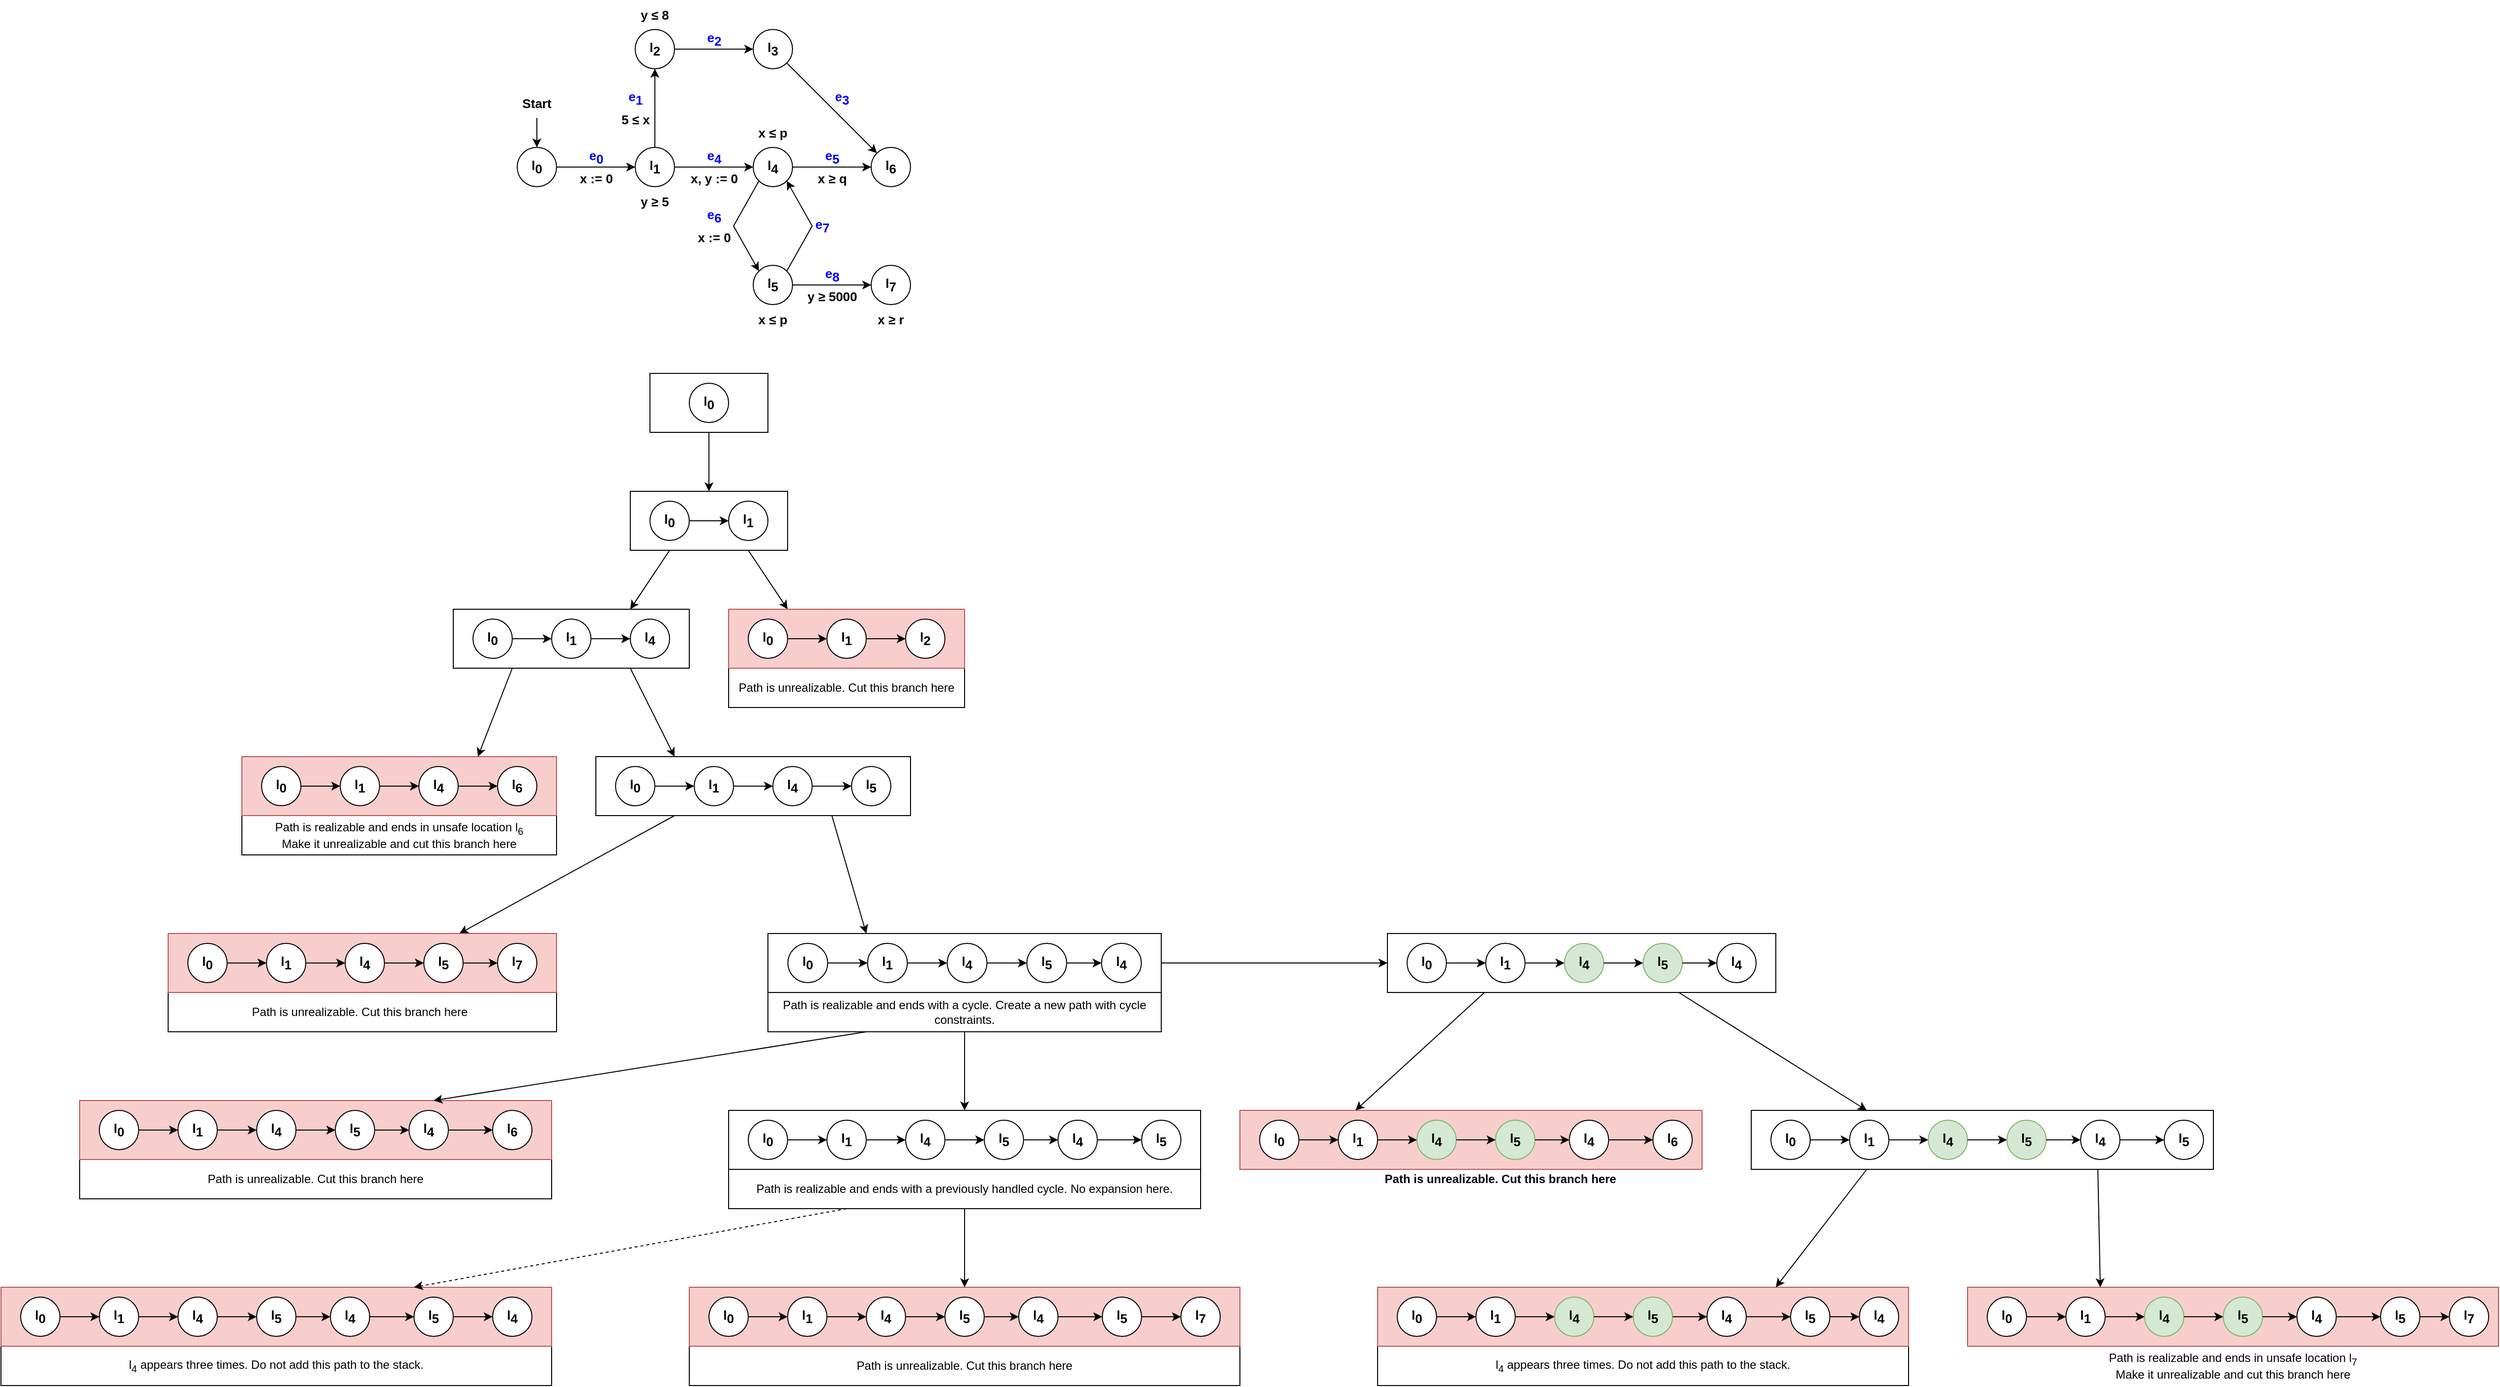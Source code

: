 <mxfile version="21.1.1" type="github">
  <diagram name="Page-1" id="Kr4GfyW1VHrGZUdi-3SE">
    <mxGraphModel dx="1514" dy="566" grid="1" gridSize="10" guides="1" tooltips="1" connect="1" arrows="1" fold="1" page="0" pageScale="1" pageWidth="850" pageHeight="1100" math="0" shadow="0">
      <root>
        <mxCell id="0" />
        <mxCell id="1" parent="0" />
        <mxCell id="5phcaH57rgOtB4ff2jJI-5" value="&lt;font style=&quot;font-size: 13px;&quot; color=&quot;#0000ff&quot;&gt;e&lt;/font&gt;&lt;sub style=&quot;font-size: 13px;&quot;&gt;&lt;font style=&quot;font-size: 13px;&quot; color=&quot;#0000ff&quot;&gt;0&lt;/font&gt;&lt;br style=&quot;font-size: 13px;&quot;&gt;x := 0&lt;br style=&quot;font-size: 13px;&quot;&gt;&lt;/sub&gt;" style="edgeStyle=orthogonalEdgeStyle;rounded=0;orthogonalLoop=1;jettySize=auto;html=1;fontStyle=1;fontSize=13;labelBackgroundColor=none;" parent="1" source="5phcaH57rgOtB4ff2jJI-2" target="5phcaH57rgOtB4ff2jJI-4" edge="1">
          <mxGeometry relative="1" as="geometry" />
        </mxCell>
        <mxCell id="5phcaH57rgOtB4ff2jJI-2" value="l&lt;sub style=&quot;font-size: 13px;&quot;&gt;0&lt;/sub&gt;" style="ellipse;whiteSpace=wrap;html=1;fontStyle=1;fontSize=13;" parent="1" vertex="1">
          <mxGeometry x="225" y="160" width="40" height="40" as="geometry" />
        </mxCell>
        <mxCell id="5phcaH57rgOtB4ff2jJI-7" value="&lt;font style=&quot;font-size: 13px;&quot; color=&quot;#0000ff&quot;&gt;e&lt;/font&gt;&lt;sub style=&quot;font-size: 13px;&quot;&gt;&lt;font style=&quot;font-size: 13px;&quot; color=&quot;#0000ff&quot;&gt;4&lt;/font&gt;&lt;br style=&quot;font-size: 13px;&quot;&gt;x, y := 0&lt;br style=&quot;font-size: 13px;&quot;&gt;&lt;/sub&gt;" style="edgeStyle=orthogonalEdgeStyle;rounded=0;orthogonalLoop=1;jettySize=auto;html=1;fontStyle=1;fontSize=13;labelBackgroundColor=none;" parent="1" source="5phcaH57rgOtB4ff2jJI-4" target="5phcaH57rgOtB4ff2jJI-6" edge="1">
          <mxGeometry relative="1" as="geometry" />
        </mxCell>
        <mxCell id="5phcaH57rgOtB4ff2jJI-12" value="&lt;font style=&quot;font-size: 13px;&quot; color=&quot;#0000ff&quot;&gt;e&lt;/font&gt;&lt;sub style=&quot;font-size: 13px;&quot;&gt;&lt;font style=&quot;font-size: 13px;&quot; color=&quot;#0000ff&quot;&gt;1&lt;/font&gt;&lt;br style=&quot;font-size: 13px;&quot;&gt;5 ≤ x&lt;br style=&quot;font-size: 13px;&quot;&gt;&lt;/sub&gt;" style="edgeStyle=orthogonalEdgeStyle;rounded=0;orthogonalLoop=1;jettySize=auto;html=1;fontStyle=1;fontSize=13;" parent="1" source="5phcaH57rgOtB4ff2jJI-4" target="5phcaH57rgOtB4ff2jJI-11" edge="1">
          <mxGeometry y="20" relative="1" as="geometry">
            <mxPoint as="offset" />
          </mxGeometry>
        </mxCell>
        <mxCell id="5phcaH57rgOtB4ff2jJI-4" value="l&lt;sub style=&quot;font-size: 13px;&quot;&gt;1&lt;/sub&gt;" style="ellipse;whiteSpace=wrap;html=1;fontStyle=1;fontSize=13;" parent="1" vertex="1">
          <mxGeometry x="345" y="160" width="40" height="40" as="geometry" />
        </mxCell>
        <mxCell id="5phcaH57rgOtB4ff2jJI-6" value="l&lt;sub style=&quot;font-size: 13px;&quot;&gt;4&lt;/sub&gt;" style="ellipse;whiteSpace=wrap;html=1;fontStyle=1;fontSize=13;" parent="1" vertex="1">
          <mxGeometry x="465" y="160" width="40" height="40" as="geometry" />
        </mxCell>
        <mxCell id="5phcaH57rgOtB4ff2jJI-8" value="l&lt;sub style=&quot;font-size: 13px;&quot;&gt;6&lt;/sub&gt;" style="ellipse;whiteSpace=wrap;html=1;fontStyle=1;fontSize=13;" parent="1" vertex="1">
          <mxGeometry x="585" y="160" width="40" height="40" as="geometry" />
        </mxCell>
        <mxCell id="5phcaH57rgOtB4ff2jJI-14" value="&lt;font style=&quot;font-size: 13px;&quot; color=&quot;#0000ff&quot;&gt;e&lt;/font&gt;&lt;sub style=&quot;font-size: 13px;&quot;&gt;&lt;font style=&quot;font-size: 13px;&quot; color=&quot;#0000ff&quot;&gt;2&lt;/font&gt;&lt;br style=&quot;font-size: 13px;&quot;&gt;&lt;/sub&gt;" style="edgeStyle=orthogonalEdgeStyle;rounded=0;orthogonalLoop=1;jettySize=auto;html=1;fontStyle=1;fontSize=13;labelBackgroundColor=none;" parent="1" source="5phcaH57rgOtB4ff2jJI-11" target="5phcaH57rgOtB4ff2jJI-13" edge="1">
          <mxGeometry y="10" relative="1" as="geometry">
            <mxPoint as="offset" />
          </mxGeometry>
        </mxCell>
        <mxCell id="5phcaH57rgOtB4ff2jJI-11" value="l&lt;sub style=&quot;font-size: 13px;&quot;&gt;2&lt;/sub&gt;" style="ellipse;whiteSpace=wrap;html=1;fontStyle=1;fontSize=13;" parent="1" vertex="1">
          <mxGeometry x="345" y="40" width="40" height="40" as="geometry" />
        </mxCell>
        <mxCell id="5phcaH57rgOtB4ff2jJI-13" value="l&lt;sub style=&quot;font-size: 13px;&quot;&gt;3&lt;/sub&gt;" style="ellipse;whiteSpace=wrap;html=1;fontStyle=1;fontSize=13;" parent="1" vertex="1">
          <mxGeometry x="465" y="40" width="40" height="40" as="geometry" />
        </mxCell>
        <mxCell id="5phcaH57rgOtB4ff2jJI-17" value="&lt;font style=&quot;font-size: 13px;&quot; color=&quot;#0000ff&quot;&gt;e&lt;/font&gt;&lt;sub style=&quot;font-size: 13px;&quot;&gt;&lt;font style=&quot;font-size: 13px;&quot; color=&quot;#0000ff&quot;&gt;3&lt;/font&gt;&lt;br style=&quot;font-size: 13px;&quot;&gt;&lt;/sub&gt;" style="endArrow=classic;html=1;rounded=0;exitX=1;exitY=1;exitDx=0;exitDy=0;entryX=0;entryY=0;entryDx=0;entryDy=0;fontStyle=1;fontSize=13;labelBackgroundColor=none;" parent="1" source="5phcaH57rgOtB4ff2jJI-13" target="5phcaH57rgOtB4ff2jJI-8" edge="1">
          <mxGeometry y="14" width="50" height="50" relative="1" as="geometry">
            <mxPoint x="565" y="120" as="sourcePoint" />
            <mxPoint x="615" y="70" as="targetPoint" />
            <mxPoint as="offset" />
          </mxGeometry>
        </mxCell>
        <mxCell id="5phcaH57rgOtB4ff2jJI-21" value="&lt;font style=&quot;font-size: 13px;&quot; color=&quot;#0000ff&quot;&gt;e&lt;/font&gt;&lt;sub style=&quot;font-size: 13px;&quot;&gt;&lt;font style=&quot;font-size: 13px;&quot; color=&quot;#0000ff&quot;&gt;8&lt;/font&gt;&lt;br style=&quot;font-size: 13px;&quot;&gt;y ≥ 5000&lt;br style=&quot;font-size: 13px;&quot;&gt;&lt;/sub&gt;" style="edgeStyle=orthogonalEdgeStyle;rounded=0;orthogonalLoop=1;jettySize=auto;html=1;fontStyle=1;fontSize=13;labelBackgroundColor=none;" parent="1" source="5phcaH57rgOtB4ff2jJI-18" target="5phcaH57rgOtB4ff2jJI-20" edge="1">
          <mxGeometry relative="1" as="geometry" />
        </mxCell>
        <mxCell id="5phcaH57rgOtB4ff2jJI-18" value="l&lt;sub style=&quot;font-size: 13px;&quot;&gt;5&lt;/sub&gt;" style="ellipse;whiteSpace=wrap;html=1;fontStyle=1;fontSize=13;" parent="1" vertex="1">
          <mxGeometry x="465" y="280" width="40" height="40" as="geometry" />
        </mxCell>
        <mxCell id="5phcaH57rgOtB4ff2jJI-20" value="l&lt;sub style=&quot;font-size: 13px;&quot;&gt;7&lt;/sub&gt;" style="ellipse;whiteSpace=wrap;html=1;fontStyle=1;fontSize=13;" parent="1" vertex="1">
          <mxGeometry x="585" y="280" width="40" height="40" as="geometry" />
        </mxCell>
        <mxCell id="5phcaH57rgOtB4ff2jJI-23" value="&lt;font style=&quot;font-size: 13px;&quot; color=&quot;#0000ff&quot;&gt;e&lt;/font&gt;&lt;sub style=&quot;font-size: 13px;&quot;&gt;&lt;font style=&quot;font-size: 13px;&quot; color=&quot;#0000ff&quot;&gt;6&lt;/font&gt;&lt;br style=&quot;font-size: 13px;&quot;&gt;x := 0&lt;br style=&quot;font-size: 13px;&quot;&gt;&lt;/sub&gt;" style="endArrow=classic;html=1;rounded=0;exitX=0;exitY=1;exitDx=0;exitDy=0;entryX=0;entryY=0;entryDx=0;entryDy=0;fontStyle=1;fontSize=13;" parent="1" source="5phcaH57rgOtB4ff2jJI-6" target="5phcaH57rgOtB4ff2jJI-18" edge="1">
          <mxGeometry y="-20" width="50" height="50" relative="1" as="geometry">
            <mxPoint x="355" y="270" as="sourcePoint" />
            <mxPoint x="405" y="220" as="targetPoint" />
            <Array as="points">
              <mxPoint x="445" y="240" />
            </Array>
            <mxPoint x="-3" y="-10" as="offset" />
          </mxGeometry>
        </mxCell>
        <mxCell id="5phcaH57rgOtB4ff2jJI-24" value="&lt;font style=&quot;font-size: 13px;&quot; color=&quot;#0000ff&quot;&gt;e&lt;/font&gt;&lt;sub style=&quot;font-size: 13px;&quot;&gt;&lt;font style=&quot;font-size: 13px;&quot; color=&quot;#0000ff&quot;&gt;7&lt;/font&gt;&lt;br style=&quot;font-size: 13px;&quot;&gt;&lt;/sub&gt;" style="endArrow=classic;html=1;rounded=0;exitX=1;exitY=0;exitDx=0;exitDy=0;entryX=1;entryY=1;entryDx=0;entryDy=0;fontStyle=1;fontSize=13;" parent="1" source="5phcaH57rgOtB4ff2jJI-18" target="5phcaH57rgOtB4ff2jJI-6" edge="1">
          <mxGeometry y="-10" width="50" height="50" relative="1" as="geometry">
            <mxPoint x="515" y="290" as="sourcePoint" />
            <mxPoint x="565" y="240" as="targetPoint" />
            <Array as="points">
              <mxPoint x="525" y="240" />
            </Array>
            <mxPoint x="1" y="5" as="offset" />
          </mxGeometry>
        </mxCell>
        <mxCell id="5phcaH57rgOtB4ff2jJI-25" value="" style="endArrow=classic;html=1;rounded=0;entryX=0.5;entryY=0;entryDx=0;entryDy=0;exitX=0.5;exitY=1;exitDx=0;exitDy=0;fontStyle=1;fontSize=13;" parent="1" source="5phcaH57rgOtB4ff2jJI-26" target="5phcaH57rgOtB4ff2jJI-2" edge="1">
          <mxGeometry width="50" height="50" relative="1" as="geometry">
            <mxPoint x="245" y="130" as="sourcePoint" />
            <mxPoint x="275" y="60" as="targetPoint" />
          </mxGeometry>
        </mxCell>
        <mxCell id="5phcaH57rgOtB4ff2jJI-26" value="Start" style="text;html=1;strokeColor=none;fillColor=none;align=center;verticalAlign=middle;whiteSpace=wrap;rounded=0;fontStyle=1;fontSize=13;" parent="1" vertex="1">
          <mxGeometry x="215" y="100" width="60" height="30" as="geometry" />
        </mxCell>
        <mxCell id="5phcaH57rgOtB4ff2jJI-28" value="y ≥ 5" style="text;html=1;strokeColor=none;fillColor=none;align=center;verticalAlign=middle;whiteSpace=wrap;rounded=0;fontStyle=1;fontSize=13;" parent="1" vertex="1">
          <mxGeometry x="335" y="200" width="60" height="30" as="geometry" />
        </mxCell>
        <mxCell id="5phcaH57rgOtB4ff2jJI-29" value="x ≤ p" style="text;html=1;strokeColor=none;fillColor=none;align=center;verticalAlign=middle;whiteSpace=wrap;rounded=0;fontStyle=1;fontSize=13;" parent="1" vertex="1">
          <mxGeometry x="455" y="320" width="60" height="30" as="geometry" />
        </mxCell>
        <mxCell id="5phcaH57rgOtB4ff2jJI-30" value="x ≥ r" style="text;html=1;strokeColor=none;fillColor=none;align=center;verticalAlign=middle;whiteSpace=wrap;rounded=0;fontStyle=1;fontSize=13;" parent="1" vertex="1">
          <mxGeometry x="575" y="320" width="60" height="30" as="geometry" />
        </mxCell>
        <mxCell id="5phcaH57rgOtB4ff2jJI-31" value="x ≤ p" style="text;html=1;strokeColor=none;fillColor=none;align=center;verticalAlign=middle;whiteSpace=wrap;rounded=0;fontStyle=1;fontSize=13;" parent="1" vertex="1">
          <mxGeometry x="455" y="130" width="60" height="30" as="geometry" />
        </mxCell>
        <mxCell id="5phcaH57rgOtB4ff2jJI-32" value="y ≤ 8" style="text;html=1;strokeColor=none;fillColor=none;align=center;verticalAlign=middle;whiteSpace=wrap;rounded=0;fontStyle=1;fontSize=13;" parent="1" vertex="1">
          <mxGeometry x="335" y="10" width="60" height="30" as="geometry" />
        </mxCell>
        <mxCell id="5phcaH57rgOtB4ff2jJI-9" value="&lt;font style=&quot;font-size: 13px;&quot; color=&quot;#0000ff&quot;&gt;e&lt;/font&gt;&lt;sub style=&quot;font-size: 13px;&quot;&gt;&lt;font style=&quot;font-size: 13px;&quot; color=&quot;#0000ff&quot;&gt;5&lt;/font&gt;&lt;br style=&quot;font-size: 13px;&quot;&gt;x ≥ q&lt;br style=&quot;font-size: 13px;&quot;&gt;&lt;/sub&gt;" style="edgeStyle=orthogonalEdgeStyle;rounded=0;orthogonalLoop=1;jettySize=auto;html=1;fontStyle=1;fontSize=13;labelBackgroundColor=none;" parent="1" source="5phcaH57rgOtB4ff2jJI-6" target="5phcaH57rgOtB4ff2jJI-8" edge="1">
          <mxGeometry relative="1" as="geometry" />
        </mxCell>
        <mxCell id="5phcaH57rgOtB4ff2jJI-130" value="" style="group" parent="1" vertex="1" connectable="0">
          <mxGeometry x="360" y="390" width="120" height="60" as="geometry" />
        </mxCell>
        <mxCell id="5phcaH57rgOtB4ff2jJI-91" value="" style="rounded=0;whiteSpace=wrap;html=1;" parent="5phcaH57rgOtB4ff2jJI-130" vertex="1">
          <mxGeometry width="120" height="60" as="geometry" />
        </mxCell>
        <mxCell id="5phcaH57rgOtB4ff2jJI-69" value="l&lt;sub style=&quot;font-size: 13px;&quot;&gt;0&lt;/sub&gt;" style="ellipse;whiteSpace=wrap;html=1;fontStyle=1;fontSize=13;" parent="5phcaH57rgOtB4ff2jJI-130" vertex="1">
          <mxGeometry x="40" y="10" width="40" height="40" as="geometry" />
        </mxCell>
        <mxCell id="5phcaH57rgOtB4ff2jJI-131" value="" style="group" parent="1" vertex="1" connectable="0">
          <mxGeometry x="340" y="510" width="160" height="60" as="geometry" />
        </mxCell>
        <mxCell id="5phcaH57rgOtB4ff2jJI-92" value="" style="rounded=0;whiteSpace=wrap;html=1;" parent="5phcaH57rgOtB4ff2jJI-131" vertex="1">
          <mxGeometry width="160" height="60" as="geometry" />
        </mxCell>
        <mxCell id="5phcaH57rgOtB4ff2jJI-93" value="l&lt;sub style=&quot;font-size: 13px;&quot;&gt;0&lt;/sub&gt;" style="ellipse;whiteSpace=wrap;html=1;fontStyle=1;fontSize=13;" parent="5phcaH57rgOtB4ff2jJI-131" vertex="1">
          <mxGeometry x="20" y="10" width="40" height="40" as="geometry" />
        </mxCell>
        <mxCell id="5phcaH57rgOtB4ff2jJI-94" value="l&lt;sub style=&quot;font-size: 13px;&quot;&gt;1&lt;/sub&gt;" style="ellipse;whiteSpace=wrap;html=1;fontStyle=1;fontSize=13;" parent="5phcaH57rgOtB4ff2jJI-131" vertex="1">
          <mxGeometry x="100" y="10" width="40" height="40" as="geometry" />
        </mxCell>
        <mxCell id="5phcaH57rgOtB4ff2jJI-95" value="" style="edgeStyle=orthogonalEdgeStyle;rounded=0;orthogonalLoop=1;jettySize=auto;html=1;" parent="5phcaH57rgOtB4ff2jJI-131" source="5phcaH57rgOtB4ff2jJI-93" target="5phcaH57rgOtB4ff2jJI-94" edge="1">
          <mxGeometry relative="1" as="geometry" />
        </mxCell>
        <mxCell id="5phcaH57rgOtB4ff2jJI-132" value="" style="group" parent="1" vertex="1" connectable="0">
          <mxGeometry x="160" y="630" width="240" height="60" as="geometry" />
        </mxCell>
        <mxCell id="5phcaH57rgOtB4ff2jJI-96" value="" style="rounded=0;whiteSpace=wrap;html=1;" parent="5phcaH57rgOtB4ff2jJI-132" vertex="1">
          <mxGeometry width="240" height="60" as="geometry" />
        </mxCell>
        <mxCell id="5phcaH57rgOtB4ff2jJI-98" value="l&lt;sub style=&quot;font-size: 13px;&quot;&gt;0&lt;/sub&gt;" style="ellipse;whiteSpace=wrap;html=1;fontStyle=1;fontSize=13;" parent="5phcaH57rgOtB4ff2jJI-132" vertex="1">
          <mxGeometry x="20" y="10" width="40" height="40" as="geometry" />
        </mxCell>
        <mxCell id="5phcaH57rgOtB4ff2jJI-99" value="l&lt;sub style=&quot;font-size: 13px;&quot;&gt;1&lt;/sub&gt;" style="ellipse;whiteSpace=wrap;html=1;fontStyle=1;fontSize=13;" parent="5phcaH57rgOtB4ff2jJI-132" vertex="1">
          <mxGeometry x="100" y="10" width="40" height="40" as="geometry" />
        </mxCell>
        <mxCell id="5phcaH57rgOtB4ff2jJI-97" value="" style="edgeStyle=orthogonalEdgeStyle;rounded=0;orthogonalLoop=1;jettySize=auto;html=1;" parent="5phcaH57rgOtB4ff2jJI-132" source="5phcaH57rgOtB4ff2jJI-98" target="5phcaH57rgOtB4ff2jJI-99" edge="1">
          <mxGeometry relative="1" as="geometry" />
        </mxCell>
        <mxCell id="5phcaH57rgOtB4ff2jJI-100" value="l&lt;sub style=&quot;font-size: 13px;&quot;&gt;4&lt;/sub&gt;" style="ellipse;whiteSpace=wrap;html=1;fontStyle=1;fontSize=13;" parent="5phcaH57rgOtB4ff2jJI-132" vertex="1">
          <mxGeometry x="180" y="10" width="40" height="40" as="geometry" />
        </mxCell>
        <mxCell id="5phcaH57rgOtB4ff2jJI-101" value="" style="edgeStyle=orthogonalEdgeStyle;rounded=0;orthogonalLoop=1;jettySize=auto;html=1;" parent="5phcaH57rgOtB4ff2jJI-132" source="5phcaH57rgOtB4ff2jJI-99" target="5phcaH57rgOtB4ff2jJI-100" edge="1">
          <mxGeometry relative="1" as="geometry" />
        </mxCell>
        <mxCell id="5phcaH57rgOtB4ff2jJI-133" value="" style="group" parent="1" vertex="1" connectable="0">
          <mxGeometry x="305" y="780" width="320" height="60" as="geometry" />
        </mxCell>
        <mxCell id="5phcaH57rgOtB4ff2jJI-113" value="" style="rounded=0;whiteSpace=wrap;html=1;" parent="5phcaH57rgOtB4ff2jJI-133" vertex="1">
          <mxGeometry width="320" height="60" as="geometry" />
        </mxCell>
        <mxCell id="5phcaH57rgOtB4ff2jJI-115" value="l&lt;sub style=&quot;font-size: 13px;&quot;&gt;0&lt;/sub&gt;" style="ellipse;whiteSpace=wrap;html=1;fontStyle=1;fontSize=13;" parent="5phcaH57rgOtB4ff2jJI-133" vertex="1">
          <mxGeometry x="20" y="10" width="40" height="40" as="geometry" />
        </mxCell>
        <mxCell id="5phcaH57rgOtB4ff2jJI-117" value="l&lt;sub style=&quot;font-size: 13px;&quot;&gt;1&lt;/sub&gt;" style="ellipse;whiteSpace=wrap;html=1;fontStyle=1;fontSize=13;" parent="5phcaH57rgOtB4ff2jJI-133" vertex="1">
          <mxGeometry x="100" y="10" width="40" height="40" as="geometry" />
        </mxCell>
        <mxCell id="5phcaH57rgOtB4ff2jJI-114" value="" style="edgeStyle=orthogonalEdgeStyle;rounded=0;orthogonalLoop=1;jettySize=auto;html=1;" parent="5phcaH57rgOtB4ff2jJI-133" source="5phcaH57rgOtB4ff2jJI-115" target="5phcaH57rgOtB4ff2jJI-117" edge="1">
          <mxGeometry relative="1" as="geometry" />
        </mxCell>
        <mxCell id="5phcaH57rgOtB4ff2jJI-119" value="l&lt;sub style=&quot;font-size: 13px;&quot;&gt;4&lt;/sub&gt;" style="ellipse;whiteSpace=wrap;html=1;fontStyle=1;fontSize=13;" parent="5phcaH57rgOtB4ff2jJI-133" vertex="1">
          <mxGeometry x="180" y="10" width="40" height="40" as="geometry" />
        </mxCell>
        <mxCell id="5phcaH57rgOtB4ff2jJI-116" value="" style="edgeStyle=orthogonalEdgeStyle;rounded=0;orthogonalLoop=1;jettySize=auto;html=1;" parent="5phcaH57rgOtB4ff2jJI-133" source="5phcaH57rgOtB4ff2jJI-117" target="5phcaH57rgOtB4ff2jJI-119" edge="1">
          <mxGeometry relative="1" as="geometry" />
        </mxCell>
        <mxCell id="5phcaH57rgOtB4ff2jJI-120" value="l&lt;sub style=&quot;font-size: 13px;&quot;&gt;5&lt;/sub&gt;" style="ellipse;whiteSpace=wrap;html=1;fontStyle=1;fontSize=13;" parent="5phcaH57rgOtB4ff2jJI-133" vertex="1">
          <mxGeometry x="260" y="10" width="40" height="40" as="geometry" />
        </mxCell>
        <mxCell id="5phcaH57rgOtB4ff2jJI-118" value="" style="edgeStyle=orthogonalEdgeStyle;rounded=0;orthogonalLoop=1;jettySize=auto;html=1;" parent="5phcaH57rgOtB4ff2jJI-133" source="5phcaH57rgOtB4ff2jJI-119" target="5phcaH57rgOtB4ff2jJI-120" edge="1">
          <mxGeometry relative="1" as="geometry" />
        </mxCell>
        <mxCell id="5phcaH57rgOtB4ff2jJI-134" value="" style="group;strokeColor=default;" parent="1" vertex="1" connectable="0">
          <mxGeometry x="-55" y="780" width="320" height="100" as="geometry" />
        </mxCell>
        <mxCell id="5phcaH57rgOtB4ff2jJI-104" value="" style="rounded=0;whiteSpace=wrap;html=1;fillColor=#f8cecc;strokeColor=#b85450;" parent="5phcaH57rgOtB4ff2jJI-134" vertex="1">
          <mxGeometry width="320" height="60" as="geometry" />
        </mxCell>
        <mxCell id="5phcaH57rgOtB4ff2jJI-106" value="l&lt;sub style=&quot;font-size: 13px;&quot;&gt;0&lt;/sub&gt;" style="ellipse;whiteSpace=wrap;html=1;fontStyle=1;fontSize=13;" parent="5phcaH57rgOtB4ff2jJI-134" vertex="1">
          <mxGeometry x="20" y="10" width="40" height="40" as="geometry" />
        </mxCell>
        <mxCell id="5phcaH57rgOtB4ff2jJI-108" value="l&lt;sub style=&quot;font-size: 13px;&quot;&gt;1&lt;/sub&gt;" style="ellipse;whiteSpace=wrap;html=1;fontStyle=1;fontSize=13;" parent="5phcaH57rgOtB4ff2jJI-134" vertex="1">
          <mxGeometry x="100" y="10" width="40" height="40" as="geometry" />
        </mxCell>
        <mxCell id="5phcaH57rgOtB4ff2jJI-105" value="" style="edgeStyle=orthogonalEdgeStyle;rounded=0;orthogonalLoop=1;jettySize=auto;html=1;" parent="5phcaH57rgOtB4ff2jJI-134" source="5phcaH57rgOtB4ff2jJI-106" target="5phcaH57rgOtB4ff2jJI-108" edge="1">
          <mxGeometry relative="1" as="geometry" />
        </mxCell>
        <mxCell id="5phcaH57rgOtB4ff2jJI-109" value="l&lt;sub style=&quot;font-size: 13px;&quot;&gt;4&lt;/sub&gt;" style="ellipse;whiteSpace=wrap;html=1;fontStyle=1;fontSize=13;" parent="5phcaH57rgOtB4ff2jJI-134" vertex="1">
          <mxGeometry x="180" y="10" width="40" height="40" as="geometry" />
        </mxCell>
        <mxCell id="5phcaH57rgOtB4ff2jJI-107" value="" style="edgeStyle=orthogonalEdgeStyle;rounded=0;orthogonalLoop=1;jettySize=auto;html=1;" parent="5phcaH57rgOtB4ff2jJI-134" source="5phcaH57rgOtB4ff2jJI-108" target="5phcaH57rgOtB4ff2jJI-109" edge="1">
          <mxGeometry relative="1" as="geometry" />
        </mxCell>
        <mxCell id="5phcaH57rgOtB4ff2jJI-110" value="l&lt;sub style=&quot;font-size: 13px;&quot;&gt;6&lt;/sub&gt;" style="ellipse;whiteSpace=wrap;html=1;fontStyle=1;fontSize=13;" parent="5phcaH57rgOtB4ff2jJI-134" vertex="1">
          <mxGeometry x="260" y="10" width="40" height="40" as="geometry" />
        </mxCell>
        <mxCell id="5phcaH57rgOtB4ff2jJI-111" value="" style="edgeStyle=orthogonalEdgeStyle;rounded=0;orthogonalLoop=1;jettySize=auto;html=1;" parent="5phcaH57rgOtB4ff2jJI-134" source="5phcaH57rgOtB4ff2jJI-109" target="5phcaH57rgOtB4ff2jJI-110" edge="1">
          <mxGeometry relative="1" as="geometry" />
        </mxCell>
        <mxCell id="5phcaH57rgOtB4ff2jJI-112" value="Path is realizable and ends in unsafe location l&lt;sub&gt;6&lt;/sub&gt; &lt;br&gt;Make it unrealizable and cut this branch here " style="text;html=1;strokeColor=none;fillColor=none;align=center;verticalAlign=middle;whiteSpace=wrap;rounded=0;" parent="5phcaH57rgOtB4ff2jJI-134" vertex="1">
          <mxGeometry y="60" width="320" height="40" as="geometry" />
        </mxCell>
        <mxCell id="5phcaH57rgOtB4ff2jJI-151" value="" style="endArrow=classic;html=1;rounded=0;exitX=0.5;exitY=1;exitDx=0;exitDy=0;entryX=0.5;entryY=0;entryDx=0;entryDy=0;" parent="1" source="5phcaH57rgOtB4ff2jJI-91" target="5phcaH57rgOtB4ff2jJI-92" edge="1">
          <mxGeometry width="50" height="50" relative="1" as="geometry">
            <mxPoint x="80" y="480" as="sourcePoint" />
            <mxPoint x="130" y="430" as="targetPoint" />
          </mxGeometry>
        </mxCell>
        <mxCell id="5phcaH57rgOtB4ff2jJI-152" value="" style="endArrow=classic;html=1;rounded=0;exitX=0.25;exitY=1;exitDx=0;exitDy=0;entryX=0.75;entryY=0;entryDx=0;entryDy=0;" parent="1" source="5phcaH57rgOtB4ff2jJI-92" target="5phcaH57rgOtB4ff2jJI-96" edge="1">
          <mxGeometry width="50" height="50" relative="1" as="geometry">
            <mxPoint x="150" y="530" as="sourcePoint" />
            <mxPoint x="200" y="480" as="targetPoint" />
          </mxGeometry>
        </mxCell>
        <mxCell id="5phcaH57rgOtB4ff2jJI-153" value="" style="endArrow=classic;html=1;rounded=0;exitX=0.25;exitY=1;exitDx=0;exitDy=0;entryX=0.75;entryY=0;entryDx=0;entryDy=0;" parent="1" source="5phcaH57rgOtB4ff2jJI-96" target="5phcaH57rgOtB4ff2jJI-104" edge="1">
          <mxGeometry width="50" height="50" relative="1" as="geometry">
            <mxPoint x="240" y="720" as="sourcePoint" />
            <mxPoint x="80" y="730" as="targetPoint" />
          </mxGeometry>
        </mxCell>
        <mxCell id="5phcaH57rgOtB4ff2jJI-155" value="" style="endArrow=classic;html=1;rounded=0;exitX=0.75;exitY=1;exitDx=0;exitDy=0;entryX=0.25;entryY=0;entryDx=0;entryDy=0;" parent="1" source="5phcaH57rgOtB4ff2jJI-96" target="5phcaH57rgOtB4ff2jJI-113" edge="1">
          <mxGeometry width="50" height="50" relative="1" as="geometry">
            <mxPoint x="400" y="730" as="sourcePoint" />
            <mxPoint x="390" y="760" as="targetPoint" />
          </mxGeometry>
        </mxCell>
        <mxCell id="5phcaH57rgOtB4ff2jJI-156" value="" style="endArrow=classic;html=1;rounded=0;exitX=0.25;exitY=1;exitDx=0;exitDy=0;entryX=0.75;entryY=0;entryDx=0;entryDy=0;" parent="1" source="5phcaH57rgOtB4ff2jJI-113" target="5phcaH57rgOtB4ff2jJI-122" edge="1">
          <mxGeometry width="50" height="50" relative="1" as="geometry">
            <mxPoint x="210" y="930" as="sourcePoint" />
            <mxPoint x="260" y="880" as="targetPoint" />
          </mxGeometry>
        </mxCell>
        <mxCell id="5phcaH57rgOtB4ff2jJI-157" value="" style="endArrow=classic;html=1;rounded=0;exitX=0.75;exitY=1;exitDx=0;exitDy=0;entryX=0.25;entryY=0;entryDx=0;entryDy=0;" parent="1" source="5phcaH57rgOtB4ff2jJI-113" target="5phcaH57rgOtB4ff2jJI-140" edge="1">
          <mxGeometry width="50" height="50" relative="1" as="geometry">
            <mxPoint x="174" y="840" as="sourcePoint" />
            <mxPoint x="470" y="960" as="targetPoint" />
          </mxGeometry>
        </mxCell>
        <mxCell id="5phcaH57rgOtB4ff2jJI-170" value="" style="endArrow=classic;html=1;rounded=0;exitX=1;exitY=0.5;exitDx=0;exitDy=0;entryX=0;entryY=0.5;entryDx=0;entryDy=0;" parent="1" source="5phcaH57rgOtB4ff2jJI-140" target="5phcaH57rgOtB4ff2jJI-159" edge="1">
          <mxGeometry width="50" height="50" relative="1" as="geometry">
            <mxPoint x="850" y="890" as="sourcePoint" />
            <mxPoint x="900" y="840" as="targetPoint" />
          </mxGeometry>
        </mxCell>
        <mxCell id="5phcaH57rgOtB4ff2jJI-174" value="" style="group" parent="1" vertex="1" connectable="0">
          <mxGeometry x="1110" y="960" width="395" height="60" as="geometry" />
        </mxCell>
        <mxCell id="5phcaH57rgOtB4ff2jJI-159" value="" style="rounded=0;whiteSpace=wrap;html=1;" parent="5phcaH57rgOtB4ff2jJI-174" vertex="1">
          <mxGeometry width="395" height="60" as="geometry" />
        </mxCell>
        <mxCell id="5phcaH57rgOtB4ff2jJI-161" value="l&lt;sub style=&quot;font-size: 13px;&quot;&gt;0&lt;/sub&gt;" style="ellipse;whiteSpace=wrap;html=1;fontStyle=1;fontSize=13;" parent="5phcaH57rgOtB4ff2jJI-174" vertex="1">
          <mxGeometry x="20" y="10" width="40" height="40" as="geometry" />
        </mxCell>
        <mxCell id="5phcaH57rgOtB4ff2jJI-163" value="l&lt;sub style=&quot;font-size: 13px;&quot;&gt;1&lt;/sub&gt;" style="ellipse;whiteSpace=wrap;html=1;fontStyle=1;fontSize=13;" parent="5phcaH57rgOtB4ff2jJI-174" vertex="1">
          <mxGeometry x="100" y="10" width="40" height="40" as="geometry" />
        </mxCell>
        <mxCell id="5phcaH57rgOtB4ff2jJI-160" value="" style="edgeStyle=orthogonalEdgeStyle;rounded=0;orthogonalLoop=1;jettySize=auto;html=1;" parent="5phcaH57rgOtB4ff2jJI-174" source="5phcaH57rgOtB4ff2jJI-161" target="5phcaH57rgOtB4ff2jJI-163" edge="1">
          <mxGeometry relative="1" as="geometry" />
        </mxCell>
        <mxCell id="5phcaH57rgOtB4ff2jJI-165" value="l&lt;sub style=&quot;font-size: 13px;&quot;&gt;4&lt;/sub&gt;" style="ellipse;whiteSpace=wrap;html=1;fontStyle=1;fontSize=13;fillColor=#d5e8d4;strokeColor=#82b366;" parent="5phcaH57rgOtB4ff2jJI-174" vertex="1">
          <mxGeometry x="180" y="10" width="40" height="40" as="geometry" />
        </mxCell>
        <mxCell id="5phcaH57rgOtB4ff2jJI-162" value="" style="edgeStyle=orthogonalEdgeStyle;rounded=0;orthogonalLoop=1;jettySize=auto;html=1;" parent="5phcaH57rgOtB4ff2jJI-174" source="5phcaH57rgOtB4ff2jJI-163" target="5phcaH57rgOtB4ff2jJI-165" edge="1">
          <mxGeometry relative="1" as="geometry" />
        </mxCell>
        <mxCell id="5phcaH57rgOtB4ff2jJI-167" value="l&lt;sub style=&quot;font-size: 13px;&quot;&gt;5&lt;/sub&gt;" style="ellipse;whiteSpace=wrap;html=1;fontStyle=1;fontSize=13;fillColor=#d5e8d4;strokeColor=#82b366;" parent="5phcaH57rgOtB4ff2jJI-174" vertex="1">
          <mxGeometry x="260" y="10" width="40" height="40" as="geometry" />
        </mxCell>
        <mxCell id="5phcaH57rgOtB4ff2jJI-164" value="" style="edgeStyle=orthogonalEdgeStyle;rounded=0;orthogonalLoop=1;jettySize=auto;html=1;" parent="5phcaH57rgOtB4ff2jJI-174" source="5phcaH57rgOtB4ff2jJI-165" target="5phcaH57rgOtB4ff2jJI-167" edge="1">
          <mxGeometry relative="1" as="geometry" />
        </mxCell>
        <mxCell id="5phcaH57rgOtB4ff2jJI-168" value="l&lt;sub style=&quot;font-size: 13px;&quot;&gt;4&lt;/sub&gt;" style="ellipse;whiteSpace=wrap;html=1;fontStyle=1;fontSize=13;" parent="5phcaH57rgOtB4ff2jJI-174" vertex="1">
          <mxGeometry x="335" y="10" width="40" height="40" as="geometry" />
        </mxCell>
        <mxCell id="5phcaH57rgOtB4ff2jJI-166" value="" style="edgeStyle=orthogonalEdgeStyle;rounded=0;orthogonalLoop=1;jettySize=auto;html=1;" parent="5phcaH57rgOtB4ff2jJI-174" source="5phcaH57rgOtB4ff2jJI-167" target="5phcaH57rgOtB4ff2jJI-168" edge="1">
          <mxGeometry relative="1" as="geometry" />
        </mxCell>
        <mxCell id="5phcaH57rgOtB4ff2jJI-176" value="" style="group;strokeColor=default;" parent="1" vertex="1" connectable="0">
          <mxGeometry x="-130" y="960" width="395" height="100" as="geometry" />
        </mxCell>
        <mxCell id="5phcaH57rgOtB4ff2jJI-150" value="Path is unrealizable. Cut this branch here" style="text;html=1;strokeColor=none;fillColor=none;align=center;verticalAlign=middle;whiteSpace=wrap;rounded=0;" parent="5phcaH57rgOtB4ff2jJI-176" vertex="1">
          <mxGeometry y="60" width="390" height="40" as="geometry" />
        </mxCell>
        <mxCell id="5phcaH57rgOtB4ff2jJI-172" value="" style="group" parent="5phcaH57rgOtB4ff2jJI-176" vertex="1" connectable="0">
          <mxGeometry width="395" height="60" as="geometry" />
        </mxCell>
        <mxCell id="5phcaH57rgOtB4ff2jJI-122" value="" style="rounded=0;whiteSpace=wrap;html=1;fillColor=#f8cecc;strokeColor=#b85450;" parent="5phcaH57rgOtB4ff2jJI-172" vertex="1">
          <mxGeometry width="395" height="60" as="geometry" />
        </mxCell>
        <mxCell id="5phcaH57rgOtB4ff2jJI-124" value="l&lt;sub style=&quot;font-size: 13px;&quot;&gt;0&lt;/sub&gt;" style="ellipse;whiteSpace=wrap;html=1;fontStyle=1;fontSize=13;" parent="5phcaH57rgOtB4ff2jJI-172" vertex="1">
          <mxGeometry x="20" y="10" width="40" height="40" as="geometry" />
        </mxCell>
        <mxCell id="5phcaH57rgOtB4ff2jJI-126" value="l&lt;sub style=&quot;font-size: 13px;&quot;&gt;1&lt;/sub&gt;" style="ellipse;whiteSpace=wrap;html=1;fontStyle=1;fontSize=13;" parent="5phcaH57rgOtB4ff2jJI-172" vertex="1">
          <mxGeometry x="100" y="10" width="40" height="40" as="geometry" />
        </mxCell>
        <mxCell id="5phcaH57rgOtB4ff2jJI-123" value="" style="edgeStyle=orthogonalEdgeStyle;rounded=0;orthogonalLoop=1;jettySize=auto;html=1;" parent="5phcaH57rgOtB4ff2jJI-172" source="5phcaH57rgOtB4ff2jJI-124" target="5phcaH57rgOtB4ff2jJI-126" edge="1">
          <mxGeometry relative="1" as="geometry" />
        </mxCell>
        <mxCell id="5phcaH57rgOtB4ff2jJI-128" value="l&lt;sub style=&quot;font-size: 13px;&quot;&gt;4&lt;/sub&gt;" style="ellipse;whiteSpace=wrap;html=1;fontStyle=1;fontSize=13;" parent="5phcaH57rgOtB4ff2jJI-172" vertex="1">
          <mxGeometry x="180" y="10" width="40" height="40" as="geometry" />
        </mxCell>
        <mxCell id="5phcaH57rgOtB4ff2jJI-125" value="" style="edgeStyle=orthogonalEdgeStyle;rounded=0;orthogonalLoop=1;jettySize=auto;html=1;" parent="5phcaH57rgOtB4ff2jJI-172" source="5phcaH57rgOtB4ff2jJI-126" target="5phcaH57rgOtB4ff2jJI-128" edge="1">
          <mxGeometry relative="1" as="geometry" />
        </mxCell>
        <mxCell id="5phcaH57rgOtB4ff2jJI-129" value="l&lt;sub style=&quot;font-size: 13px;&quot;&gt;5&lt;/sub&gt;" style="ellipse;whiteSpace=wrap;html=1;fontStyle=1;fontSize=13;" parent="5phcaH57rgOtB4ff2jJI-172" vertex="1">
          <mxGeometry x="260" y="10" width="40" height="40" as="geometry" />
        </mxCell>
        <mxCell id="5phcaH57rgOtB4ff2jJI-127" value="" style="edgeStyle=orthogonalEdgeStyle;rounded=0;orthogonalLoop=1;jettySize=auto;html=1;" parent="5phcaH57rgOtB4ff2jJI-172" source="5phcaH57rgOtB4ff2jJI-128" target="5phcaH57rgOtB4ff2jJI-129" edge="1">
          <mxGeometry relative="1" as="geometry" />
        </mxCell>
        <mxCell id="5phcaH57rgOtB4ff2jJI-138" value="l&lt;sub style=&quot;font-size: 13px;&quot;&gt;7&lt;/sub&gt;" style="ellipse;whiteSpace=wrap;html=1;fontStyle=1;fontSize=13;" parent="5phcaH57rgOtB4ff2jJI-172" vertex="1">
          <mxGeometry x="335" y="10" width="40" height="40" as="geometry" />
        </mxCell>
        <mxCell id="5phcaH57rgOtB4ff2jJI-139" value="" style="edgeStyle=orthogonalEdgeStyle;rounded=0;orthogonalLoop=1;jettySize=auto;html=1;" parent="5phcaH57rgOtB4ff2jJI-172" source="5phcaH57rgOtB4ff2jJI-129" target="5phcaH57rgOtB4ff2jJI-138" edge="1">
          <mxGeometry relative="1" as="geometry" />
        </mxCell>
        <mxCell id="5phcaH57rgOtB4ff2jJI-177" value="" style="group;rounded=0;shadow=0;strokeColor=default;" parent="1" vertex="1" connectable="0">
          <mxGeometry x="480" y="960" width="400" height="100" as="geometry" />
        </mxCell>
        <mxCell id="5phcaH57rgOtB4ff2jJI-158" value="Path is realizable and ends with a cycle. Create a new path with cycle constraints." style="text;html=1;strokeColor=none;fillColor=none;align=center;verticalAlign=middle;whiteSpace=wrap;rounded=0;" parent="5phcaH57rgOtB4ff2jJI-177" vertex="1">
          <mxGeometry y="60" width="400" height="40" as="geometry" />
        </mxCell>
        <mxCell id="5phcaH57rgOtB4ff2jJI-173" value="" style="group" parent="5phcaH57rgOtB4ff2jJI-177" vertex="1" connectable="0">
          <mxGeometry width="400" height="60" as="geometry" />
        </mxCell>
        <mxCell id="5phcaH57rgOtB4ff2jJI-140" value="" style="rounded=0;whiteSpace=wrap;html=1;" parent="5phcaH57rgOtB4ff2jJI-173" vertex="1">
          <mxGeometry width="400" height="60" as="geometry" />
        </mxCell>
        <mxCell id="5phcaH57rgOtB4ff2jJI-142" value="l&lt;sub style=&quot;font-size: 13px;&quot;&gt;0&lt;/sub&gt;" style="ellipse;whiteSpace=wrap;html=1;fontStyle=1;fontSize=13;" parent="5phcaH57rgOtB4ff2jJI-173" vertex="1">
          <mxGeometry x="20.253" y="10" width="40.506" height="40" as="geometry" />
        </mxCell>
        <mxCell id="5phcaH57rgOtB4ff2jJI-144" value="l&lt;sub style=&quot;font-size: 13px;&quot;&gt;1&lt;/sub&gt;" style="ellipse;whiteSpace=wrap;html=1;fontStyle=1;fontSize=13;" parent="5phcaH57rgOtB4ff2jJI-173" vertex="1">
          <mxGeometry x="101.266" y="10" width="40.506" height="40" as="geometry" />
        </mxCell>
        <mxCell id="5phcaH57rgOtB4ff2jJI-141" value="" style="edgeStyle=orthogonalEdgeStyle;rounded=0;orthogonalLoop=1;jettySize=auto;html=1;" parent="5phcaH57rgOtB4ff2jJI-173" source="5phcaH57rgOtB4ff2jJI-142" target="5phcaH57rgOtB4ff2jJI-144" edge="1">
          <mxGeometry relative="1" as="geometry" />
        </mxCell>
        <mxCell id="5phcaH57rgOtB4ff2jJI-146" value="l&lt;sub style=&quot;font-size: 13px;&quot;&gt;4&lt;/sub&gt;" style="ellipse;whiteSpace=wrap;html=1;fontStyle=1;fontSize=13;" parent="5phcaH57rgOtB4ff2jJI-173" vertex="1">
          <mxGeometry x="182.278" y="10" width="40.506" height="40" as="geometry" />
        </mxCell>
        <mxCell id="5phcaH57rgOtB4ff2jJI-143" value="" style="edgeStyle=orthogonalEdgeStyle;rounded=0;orthogonalLoop=1;jettySize=auto;html=1;" parent="5phcaH57rgOtB4ff2jJI-173" source="5phcaH57rgOtB4ff2jJI-144" target="5phcaH57rgOtB4ff2jJI-146" edge="1">
          <mxGeometry relative="1" as="geometry" />
        </mxCell>
        <mxCell id="5phcaH57rgOtB4ff2jJI-148" value="l&lt;sub style=&quot;font-size: 13px;&quot;&gt;5&lt;/sub&gt;" style="ellipse;whiteSpace=wrap;html=1;fontStyle=1;fontSize=13;" parent="5phcaH57rgOtB4ff2jJI-173" vertex="1">
          <mxGeometry x="263.291" y="10" width="40.506" height="40" as="geometry" />
        </mxCell>
        <mxCell id="5phcaH57rgOtB4ff2jJI-145" value="" style="edgeStyle=orthogonalEdgeStyle;rounded=0;orthogonalLoop=1;jettySize=auto;html=1;" parent="5phcaH57rgOtB4ff2jJI-173" source="5phcaH57rgOtB4ff2jJI-146" target="5phcaH57rgOtB4ff2jJI-148" edge="1">
          <mxGeometry relative="1" as="geometry" />
        </mxCell>
        <mxCell id="5phcaH57rgOtB4ff2jJI-149" value="l&lt;sub style=&quot;font-size: 13px;&quot;&gt;4&lt;/sub&gt;" style="ellipse;whiteSpace=wrap;html=1;fontStyle=1;fontSize=13;" parent="5phcaH57rgOtB4ff2jJI-173" vertex="1">
          <mxGeometry x="339.241" y="10" width="40.506" height="40" as="geometry" />
        </mxCell>
        <mxCell id="5phcaH57rgOtB4ff2jJI-147" value="" style="edgeStyle=orthogonalEdgeStyle;rounded=0;orthogonalLoop=1;jettySize=auto;html=1;" parent="5phcaH57rgOtB4ff2jJI-173" source="5phcaH57rgOtB4ff2jJI-148" target="5phcaH57rgOtB4ff2jJI-149" edge="1">
          <mxGeometry relative="1" as="geometry" />
        </mxCell>
        <mxCell id="5phcaH57rgOtB4ff2jJI-180" value="" style="group;strokeColor=default;" parent="1" vertex="1" connectable="0">
          <mxGeometry x="-220" y="1130" width="480" height="100" as="geometry" />
        </mxCell>
        <mxCell id="5phcaH57rgOtB4ff2jJI-181" value="Path is unrealizable. Cut this branch here" style="text;html=1;strokeColor=none;fillColor=none;align=center;verticalAlign=middle;whiteSpace=wrap;rounded=0;" parent="5phcaH57rgOtB4ff2jJI-180" vertex="1">
          <mxGeometry y="60" width="480" height="40" as="geometry" />
        </mxCell>
        <mxCell id="5phcaH57rgOtB4ff2jJI-182" value="" style="group;fillColor=#f8cecc;strokeColor=#b85450;" parent="5phcaH57rgOtB4ff2jJI-180" vertex="1" connectable="0">
          <mxGeometry width="480" height="60" as="geometry" />
        </mxCell>
        <mxCell id="5phcaH57rgOtB4ff2jJI-183" value="" style="rounded=0;whiteSpace=wrap;html=1;fillColor=#f8cecc;strokeColor=#b85450;" parent="5phcaH57rgOtB4ff2jJI-182" vertex="1">
          <mxGeometry width="480" height="60" as="geometry" />
        </mxCell>
        <mxCell id="5phcaH57rgOtB4ff2jJI-184" value="l&lt;sub style=&quot;font-size: 13px;&quot;&gt;0&lt;/sub&gt;" style="ellipse;whiteSpace=wrap;html=1;fontStyle=1;fontSize=13;" parent="5phcaH57rgOtB4ff2jJI-182" vertex="1">
          <mxGeometry x="20" y="10" width="40" height="40" as="geometry" />
        </mxCell>
        <mxCell id="5phcaH57rgOtB4ff2jJI-185" value="l&lt;sub style=&quot;font-size: 13px;&quot;&gt;1&lt;/sub&gt;" style="ellipse;whiteSpace=wrap;html=1;fontStyle=1;fontSize=13;" parent="5phcaH57rgOtB4ff2jJI-182" vertex="1">
          <mxGeometry x="100" y="10" width="40" height="40" as="geometry" />
        </mxCell>
        <mxCell id="5phcaH57rgOtB4ff2jJI-186" value="" style="edgeStyle=orthogonalEdgeStyle;rounded=0;orthogonalLoop=1;jettySize=auto;html=1;" parent="5phcaH57rgOtB4ff2jJI-182" source="5phcaH57rgOtB4ff2jJI-184" target="5phcaH57rgOtB4ff2jJI-185" edge="1">
          <mxGeometry relative="1" as="geometry" />
        </mxCell>
        <mxCell id="5phcaH57rgOtB4ff2jJI-187" value="l&lt;sub style=&quot;font-size: 13px;&quot;&gt;4&lt;/sub&gt;" style="ellipse;whiteSpace=wrap;html=1;fontStyle=1;fontSize=13;" parent="5phcaH57rgOtB4ff2jJI-182" vertex="1">
          <mxGeometry x="180" y="10" width="40" height="40" as="geometry" />
        </mxCell>
        <mxCell id="5phcaH57rgOtB4ff2jJI-188" value="" style="edgeStyle=orthogonalEdgeStyle;rounded=0;orthogonalLoop=1;jettySize=auto;html=1;" parent="5phcaH57rgOtB4ff2jJI-182" source="5phcaH57rgOtB4ff2jJI-185" target="5phcaH57rgOtB4ff2jJI-187" edge="1">
          <mxGeometry relative="1" as="geometry" />
        </mxCell>
        <mxCell id="5phcaH57rgOtB4ff2jJI-189" value="l&lt;sub style=&quot;font-size: 13px;&quot;&gt;5&lt;/sub&gt;" style="ellipse;whiteSpace=wrap;html=1;fontStyle=1;fontSize=13;" parent="5phcaH57rgOtB4ff2jJI-182" vertex="1">
          <mxGeometry x="260" y="10" width="40" height="40" as="geometry" />
        </mxCell>
        <mxCell id="5phcaH57rgOtB4ff2jJI-190" value="" style="edgeStyle=orthogonalEdgeStyle;rounded=0;orthogonalLoop=1;jettySize=auto;html=1;" parent="5phcaH57rgOtB4ff2jJI-182" source="5phcaH57rgOtB4ff2jJI-187" target="5phcaH57rgOtB4ff2jJI-189" edge="1">
          <mxGeometry relative="1" as="geometry" />
        </mxCell>
        <mxCell id="5phcaH57rgOtB4ff2jJI-191" value="l&lt;sub style=&quot;font-size: 13px;&quot;&gt;4&lt;/sub&gt;" style="ellipse;whiteSpace=wrap;html=1;fontStyle=1;fontSize=13;" parent="5phcaH57rgOtB4ff2jJI-182" vertex="1">
          <mxGeometry x="335" y="10" width="40" height="40" as="geometry" />
        </mxCell>
        <mxCell id="5phcaH57rgOtB4ff2jJI-192" value="" style="edgeStyle=orthogonalEdgeStyle;rounded=0;orthogonalLoop=1;jettySize=auto;html=1;" parent="5phcaH57rgOtB4ff2jJI-182" source="5phcaH57rgOtB4ff2jJI-189" target="5phcaH57rgOtB4ff2jJI-191" edge="1">
          <mxGeometry relative="1" as="geometry" />
        </mxCell>
        <mxCell id="5phcaH57rgOtB4ff2jJI-193" value="l&lt;sub style=&quot;font-size: 13px;&quot;&gt;6&lt;/sub&gt;" style="ellipse;whiteSpace=wrap;html=1;fontStyle=1;fontSize=13;" parent="5phcaH57rgOtB4ff2jJI-182" vertex="1">
          <mxGeometry x="420" y="10" width="40" height="40" as="geometry" />
        </mxCell>
        <mxCell id="5phcaH57rgOtB4ff2jJI-194" value="" style="edgeStyle=orthogonalEdgeStyle;rounded=0;orthogonalLoop=1;jettySize=auto;html=1;" parent="5phcaH57rgOtB4ff2jJI-182" source="5phcaH57rgOtB4ff2jJI-191" target="5phcaH57rgOtB4ff2jJI-193" edge="1">
          <mxGeometry relative="1" as="geometry" />
        </mxCell>
        <mxCell id="5phcaH57rgOtB4ff2jJI-198" value="" style="group;strokeColor=default;" parent="1" vertex="1" connectable="0">
          <mxGeometry x="440" y="1140" width="480" height="100" as="geometry" />
        </mxCell>
        <mxCell id="5phcaH57rgOtB4ff2jJI-199" value="Path is realizable and ends with a previously handled cycle. No expansion here." style="text;html=1;strokeColor=none;fillColor=none;align=center;verticalAlign=middle;whiteSpace=wrap;rounded=0;" parent="5phcaH57rgOtB4ff2jJI-198" vertex="1">
          <mxGeometry y="60" width="480" height="40" as="geometry" />
        </mxCell>
        <mxCell id="5phcaH57rgOtB4ff2jJI-200" value="" style="group;" parent="5phcaH57rgOtB4ff2jJI-198" vertex="1" connectable="0">
          <mxGeometry width="480" height="60" as="geometry" />
        </mxCell>
        <mxCell id="5phcaH57rgOtB4ff2jJI-201" value="" style="rounded=0;whiteSpace=wrap;html=1;" parent="5phcaH57rgOtB4ff2jJI-200" vertex="1">
          <mxGeometry width="480" height="60" as="geometry" />
        </mxCell>
        <mxCell id="5phcaH57rgOtB4ff2jJI-202" value="l&lt;sub style=&quot;font-size: 13px;&quot;&gt;0&lt;/sub&gt;" style="ellipse;whiteSpace=wrap;html=1;fontStyle=1;fontSize=13;" parent="5phcaH57rgOtB4ff2jJI-200" vertex="1">
          <mxGeometry x="20" y="10" width="40" height="40" as="geometry" />
        </mxCell>
        <mxCell id="5phcaH57rgOtB4ff2jJI-203" value="l&lt;sub style=&quot;font-size: 13px;&quot;&gt;1&lt;/sub&gt;" style="ellipse;whiteSpace=wrap;html=1;fontStyle=1;fontSize=13;" parent="5phcaH57rgOtB4ff2jJI-200" vertex="1">
          <mxGeometry x="100" y="10" width="40" height="40" as="geometry" />
        </mxCell>
        <mxCell id="5phcaH57rgOtB4ff2jJI-204" value="" style="edgeStyle=orthogonalEdgeStyle;rounded=0;orthogonalLoop=1;jettySize=auto;html=1;" parent="5phcaH57rgOtB4ff2jJI-200" source="5phcaH57rgOtB4ff2jJI-202" target="5phcaH57rgOtB4ff2jJI-203" edge="1">
          <mxGeometry relative="1" as="geometry" />
        </mxCell>
        <mxCell id="5phcaH57rgOtB4ff2jJI-205" value="l&lt;sub style=&quot;font-size: 13px;&quot;&gt;4&lt;/sub&gt;" style="ellipse;whiteSpace=wrap;html=1;fontStyle=1;fontSize=13;" parent="5phcaH57rgOtB4ff2jJI-200" vertex="1">
          <mxGeometry x="180" y="10" width="40" height="40" as="geometry" />
        </mxCell>
        <mxCell id="5phcaH57rgOtB4ff2jJI-206" value="" style="edgeStyle=orthogonalEdgeStyle;rounded=0;orthogonalLoop=1;jettySize=auto;html=1;" parent="5phcaH57rgOtB4ff2jJI-200" source="5phcaH57rgOtB4ff2jJI-203" target="5phcaH57rgOtB4ff2jJI-205" edge="1">
          <mxGeometry relative="1" as="geometry" />
        </mxCell>
        <mxCell id="5phcaH57rgOtB4ff2jJI-207" value="l&lt;sub style=&quot;font-size: 13px;&quot;&gt;5&lt;/sub&gt;" style="ellipse;whiteSpace=wrap;html=1;fontStyle=1;fontSize=13;" parent="5phcaH57rgOtB4ff2jJI-200" vertex="1">
          <mxGeometry x="260" y="10" width="40" height="40" as="geometry" />
        </mxCell>
        <mxCell id="5phcaH57rgOtB4ff2jJI-208" value="" style="edgeStyle=orthogonalEdgeStyle;rounded=0;orthogonalLoop=1;jettySize=auto;html=1;" parent="5phcaH57rgOtB4ff2jJI-200" source="5phcaH57rgOtB4ff2jJI-205" target="5phcaH57rgOtB4ff2jJI-207" edge="1">
          <mxGeometry relative="1" as="geometry" />
        </mxCell>
        <mxCell id="5phcaH57rgOtB4ff2jJI-209" value="l&lt;sub style=&quot;font-size: 13px;&quot;&gt;4&lt;/sub&gt;" style="ellipse;whiteSpace=wrap;html=1;fontStyle=1;fontSize=13;" parent="5phcaH57rgOtB4ff2jJI-200" vertex="1">
          <mxGeometry x="335" y="10" width="40" height="40" as="geometry" />
        </mxCell>
        <mxCell id="5phcaH57rgOtB4ff2jJI-210" value="" style="edgeStyle=orthogonalEdgeStyle;rounded=0;orthogonalLoop=1;jettySize=auto;html=1;" parent="5phcaH57rgOtB4ff2jJI-200" source="5phcaH57rgOtB4ff2jJI-207" target="5phcaH57rgOtB4ff2jJI-209" edge="1">
          <mxGeometry relative="1" as="geometry" />
        </mxCell>
        <mxCell id="5phcaH57rgOtB4ff2jJI-211" value="l&lt;sub style=&quot;font-size: 13px;&quot;&gt;5&lt;/sub&gt;" style="ellipse;whiteSpace=wrap;html=1;fontStyle=1;fontSize=13;" parent="5phcaH57rgOtB4ff2jJI-200" vertex="1">
          <mxGeometry x="420" y="10" width="40" height="40" as="geometry" />
        </mxCell>
        <mxCell id="5phcaH57rgOtB4ff2jJI-212" value="" style="edgeStyle=orthogonalEdgeStyle;rounded=0;orthogonalLoop=1;jettySize=auto;html=1;" parent="5phcaH57rgOtB4ff2jJI-200" source="5phcaH57rgOtB4ff2jJI-209" target="5phcaH57rgOtB4ff2jJI-211" edge="1">
          <mxGeometry relative="1" as="geometry" />
        </mxCell>
        <mxCell id="5phcaH57rgOtB4ff2jJI-229" value="" style="group;strokeColor=default;" parent="1" vertex="1" connectable="0">
          <mxGeometry x="400" y="1320" width="560" height="100" as="geometry" />
        </mxCell>
        <mxCell id="5phcaH57rgOtB4ff2jJI-213" value="" style="group;fillColor=#f8cecc;strokeColor=#b85450;" parent="5phcaH57rgOtB4ff2jJI-229" vertex="1" connectable="0">
          <mxGeometry width="560" height="60" as="geometry" />
        </mxCell>
        <mxCell id="5phcaH57rgOtB4ff2jJI-214" value="" style="rounded=0;whiteSpace=wrap;html=1;fillColor=#f8cecc;strokeColor=#b85450;" parent="5phcaH57rgOtB4ff2jJI-213" vertex="1">
          <mxGeometry width="560" height="60" as="geometry" />
        </mxCell>
        <mxCell id="5phcaH57rgOtB4ff2jJI-215" value="l&lt;sub style=&quot;font-size: 13px;&quot;&gt;0&lt;/sub&gt;" style="ellipse;whiteSpace=wrap;html=1;fontStyle=1;fontSize=13;" parent="5phcaH57rgOtB4ff2jJI-213" vertex="1">
          <mxGeometry x="20" y="10" width="40" height="40" as="geometry" />
        </mxCell>
        <mxCell id="5phcaH57rgOtB4ff2jJI-216" value="l&lt;sub style=&quot;font-size: 13px;&quot;&gt;1&lt;/sub&gt;" style="ellipse;whiteSpace=wrap;html=1;fontStyle=1;fontSize=13;" parent="5phcaH57rgOtB4ff2jJI-213" vertex="1">
          <mxGeometry x="100" y="10" width="40" height="40" as="geometry" />
        </mxCell>
        <mxCell id="5phcaH57rgOtB4ff2jJI-217" value="" style="edgeStyle=orthogonalEdgeStyle;rounded=0;orthogonalLoop=1;jettySize=auto;html=1;" parent="5phcaH57rgOtB4ff2jJI-213" source="5phcaH57rgOtB4ff2jJI-215" target="5phcaH57rgOtB4ff2jJI-216" edge="1">
          <mxGeometry relative="1" as="geometry" />
        </mxCell>
        <mxCell id="5phcaH57rgOtB4ff2jJI-218" value="l&lt;sub style=&quot;font-size: 13px;&quot;&gt;4&lt;/sub&gt;" style="ellipse;whiteSpace=wrap;html=1;fontStyle=1;fontSize=13;" parent="5phcaH57rgOtB4ff2jJI-213" vertex="1">
          <mxGeometry x="180" y="10" width="40" height="40" as="geometry" />
        </mxCell>
        <mxCell id="5phcaH57rgOtB4ff2jJI-219" value="" style="edgeStyle=orthogonalEdgeStyle;rounded=0;orthogonalLoop=1;jettySize=auto;html=1;" parent="5phcaH57rgOtB4ff2jJI-213" source="5phcaH57rgOtB4ff2jJI-216" target="5phcaH57rgOtB4ff2jJI-218" edge="1">
          <mxGeometry relative="1" as="geometry" />
        </mxCell>
        <mxCell id="5phcaH57rgOtB4ff2jJI-220" value="l&lt;sub style=&quot;font-size: 13px;&quot;&gt;5&lt;/sub&gt;" style="ellipse;whiteSpace=wrap;html=1;fontStyle=1;fontSize=13;" parent="5phcaH57rgOtB4ff2jJI-213" vertex="1">
          <mxGeometry x="260" y="10" width="40" height="40" as="geometry" />
        </mxCell>
        <mxCell id="5phcaH57rgOtB4ff2jJI-221" value="" style="edgeStyle=orthogonalEdgeStyle;rounded=0;orthogonalLoop=1;jettySize=auto;html=1;" parent="5phcaH57rgOtB4ff2jJI-213" source="5phcaH57rgOtB4ff2jJI-218" target="5phcaH57rgOtB4ff2jJI-220" edge="1">
          <mxGeometry relative="1" as="geometry" />
        </mxCell>
        <mxCell id="5phcaH57rgOtB4ff2jJI-222" value="l&lt;sub style=&quot;font-size: 13px;&quot;&gt;4&lt;/sub&gt;" style="ellipse;whiteSpace=wrap;html=1;fontStyle=1;fontSize=13;" parent="5phcaH57rgOtB4ff2jJI-213" vertex="1">
          <mxGeometry x="335" y="10" width="40" height="40" as="geometry" />
        </mxCell>
        <mxCell id="5phcaH57rgOtB4ff2jJI-223" value="" style="edgeStyle=orthogonalEdgeStyle;rounded=0;orthogonalLoop=1;jettySize=auto;html=1;" parent="5phcaH57rgOtB4ff2jJI-213" source="5phcaH57rgOtB4ff2jJI-220" target="5phcaH57rgOtB4ff2jJI-222" edge="1">
          <mxGeometry relative="1" as="geometry" />
        </mxCell>
        <mxCell id="5phcaH57rgOtB4ff2jJI-224" value="l&lt;sub style=&quot;font-size: 13px;&quot;&gt;5&lt;/sub&gt;" style="ellipse;whiteSpace=wrap;html=1;fontStyle=1;fontSize=13;" parent="5phcaH57rgOtB4ff2jJI-213" vertex="1">
          <mxGeometry x="420" y="10" width="40" height="40" as="geometry" />
        </mxCell>
        <mxCell id="5phcaH57rgOtB4ff2jJI-225" value="" style="edgeStyle=orthogonalEdgeStyle;rounded=0;orthogonalLoop=1;jettySize=auto;html=1;" parent="5phcaH57rgOtB4ff2jJI-213" source="5phcaH57rgOtB4ff2jJI-222" target="5phcaH57rgOtB4ff2jJI-224" edge="1">
          <mxGeometry relative="1" as="geometry" />
        </mxCell>
        <mxCell id="5phcaH57rgOtB4ff2jJI-226" value="l&lt;sub style=&quot;font-size: 13px;&quot;&gt;7&lt;/sub&gt;" style="ellipse;whiteSpace=wrap;html=1;fontStyle=1;fontSize=13;" parent="5phcaH57rgOtB4ff2jJI-213" vertex="1">
          <mxGeometry x="500" y="10" width="40" height="40" as="geometry" />
        </mxCell>
        <mxCell id="5phcaH57rgOtB4ff2jJI-227" value="" style="edgeStyle=orthogonalEdgeStyle;rounded=0;orthogonalLoop=1;jettySize=auto;html=1;" parent="5phcaH57rgOtB4ff2jJI-213" source="5phcaH57rgOtB4ff2jJI-224" target="5phcaH57rgOtB4ff2jJI-226" edge="1">
          <mxGeometry relative="1" as="geometry" />
        </mxCell>
        <mxCell id="5phcaH57rgOtB4ff2jJI-228" value="Path is unrealizable. Cut this branch here" style="text;html=1;strokeColor=none;fillColor=none;align=center;verticalAlign=middle;whiteSpace=wrap;rounded=0;" parent="5phcaH57rgOtB4ff2jJI-229" vertex="1">
          <mxGeometry y="60" width="560" height="40" as="geometry" />
        </mxCell>
        <mxCell id="5phcaH57rgOtB4ff2jJI-230" value="" style="endArrow=classic;html=1;rounded=0;exitX=0.25;exitY=1;exitDx=0;exitDy=0;entryX=0.75;entryY=0;entryDx=0;entryDy=0;" parent="1" source="5phcaH57rgOtB4ff2jJI-158" target="5phcaH57rgOtB4ff2jJI-183" edge="1">
          <mxGeometry width="50" height="50" relative="1" as="geometry">
            <mxPoint x="80" y="1390" as="sourcePoint" />
            <mxPoint x="130" y="1340" as="targetPoint" />
          </mxGeometry>
        </mxCell>
        <mxCell id="5phcaH57rgOtB4ff2jJI-232" value="" style="endArrow=classic;html=1;rounded=0;entryX=0.5;entryY=0;entryDx=0;entryDy=0;exitX=0.5;exitY=1;exitDx=0;exitDy=0;" parent="1" source="5phcaH57rgOtB4ff2jJI-158" target="5phcaH57rgOtB4ff2jJI-201" edge="1">
          <mxGeometry width="50" height="50" relative="1" as="geometry">
            <mxPoint x="730" y="1090" as="sourcePoint" />
            <mxPoint x="980" y="1170" as="targetPoint" />
          </mxGeometry>
        </mxCell>
        <mxCell id="5phcaH57rgOtB4ff2jJI-233" value="" style="endArrow=classic;html=1;rounded=0;entryX=0.5;entryY=0;entryDx=0;entryDy=0;exitX=0.5;exitY=1;exitDx=0;exitDy=0;" parent="1" source="5phcaH57rgOtB4ff2jJI-199" target="5phcaH57rgOtB4ff2jJI-214" edge="1">
          <mxGeometry width="50" height="50" relative="1" as="geometry">
            <mxPoint x="720" y="1260" as="sourcePoint" />
            <mxPoint x="100" y="1330" as="targetPoint" />
          </mxGeometry>
        </mxCell>
        <mxCell id="5phcaH57rgOtB4ff2jJI-234" value="" style="group;strokeColor=default;fillColor=none;" parent="1" vertex="1" connectable="0">
          <mxGeometry x="-300" y="1320" width="560" height="100" as="geometry" />
        </mxCell>
        <mxCell id="5phcaH57rgOtB4ff2jJI-235" value="" style="group;fillColor=#f8cecc;strokeColor=#b85450;" parent="5phcaH57rgOtB4ff2jJI-234" vertex="1" connectable="0">
          <mxGeometry width="560" height="60" as="geometry" />
        </mxCell>
        <mxCell id="5phcaH57rgOtB4ff2jJI-236" value="" style="rounded=0;whiteSpace=wrap;html=1;fillColor=#f8cecc;strokeColor=#b85450;" parent="5phcaH57rgOtB4ff2jJI-235" vertex="1">
          <mxGeometry width="560" height="60" as="geometry" />
        </mxCell>
        <mxCell id="5phcaH57rgOtB4ff2jJI-237" value="l&lt;sub style=&quot;font-size: 13px;&quot;&gt;0&lt;/sub&gt;" style="ellipse;whiteSpace=wrap;html=1;fontStyle=1;fontSize=13;" parent="5phcaH57rgOtB4ff2jJI-235" vertex="1">
          <mxGeometry x="20" y="10" width="40" height="40" as="geometry" />
        </mxCell>
        <mxCell id="5phcaH57rgOtB4ff2jJI-238" value="l&lt;sub style=&quot;font-size: 13px;&quot;&gt;1&lt;/sub&gt;" style="ellipse;whiteSpace=wrap;html=1;fontStyle=1;fontSize=13;" parent="5phcaH57rgOtB4ff2jJI-235" vertex="1">
          <mxGeometry x="100" y="10" width="40" height="40" as="geometry" />
        </mxCell>
        <mxCell id="5phcaH57rgOtB4ff2jJI-239" value="" style="edgeStyle=orthogonalEdgeStyle;rounded=0;orthogonalLoop=1;jettySize=auto;html=1;" parent="5phcaH57rgOtB4ff2jJI-235" source="5phcaH57rgOtB4ff2jJI-237" target="5phcaH57rgOtB4ff2jJI-238" edge="1">
          <mxGeometry relative="1" as="geometry" />
        </mxCell>
        <mxCell id="5phcaH57rgOtB4ff2jJI-240" value="l&lt;sub style=&quot;font-size: 13px;&quot;&gt;4&lt;/sub&gt;" style="ellipse;whiteSpace=wrap;html=1;fontStyle=1;fontSize=13;" parent="5phcaH57rgOtB4ff2jJI-235" vertex="1">
          <mxGeometry x="180" y="10" width="40" height="40" as="geometry" />
        </mxCell>
        <mxCell id="5phcaH57rgOtB4ff2jJI-241" value="" style="edgeStyle=orthogonalEdgeStyle;rounded=0;orthogonalLoop=1;jettySize=auto;html=1;" parent="5phcaH57rgOtB4ff2jJI-235" source="5phcaH57rgOtB4ff2jJI-238" target="5phcaH57rgOtB4ff2jJI-240" edge="1">
          <mxGeometry relative="1" as="geometry" />
        </mxCell>
        <mxCell id="5phcaH57rgOtB4ff2jJI-242" value="l&lt;sub style=&quot;font-size: 13px;&quot;&gt;5&lt;/sub&gt;" style="ellipse;whiteSpace=wrap;html=1;fontStyle=1;fontSize=13;" parent="5phcaH57rgOtB4ff2jJI-235" vertex="1">
          <mxGeometry x="260" y="10" width="40" height="40" as="geometry" />
        </mxCell>
        <mxCell id="5phcaH57rgOtB4ff2jJI-243" value="" style="edgeStyle=orthogonalEdgeStyle;rounded=0;orthogonalLoop=1;jettySize=auto;html=1;" parent="5phcaH57rgOtB4ff2jJI-235" source="5phcaH57rgOtB4ff2jJI-240" target="5phcaH57rgOtB4ff2jJI-242" edge="1">
          <mxGeometry relative="1" as="geometry" />
        </mxCell>
        <mxCell id="5phcaH57rgOtB4ff2jJI-244" value="l&lt;sub style=&quot;font-size: 13px;&quot;&gt;4&lt;/sub&gt;" style="ellipse;whiteSpace=wrap;html=1;fontStyle=1;fontSize=13;" parent="5phcaH57rgOtB4ff2jJI-235" vertex="1">
          <mxGeometry x="335" y="10" width="40" height="40" as="geometry" />
        </mxCell>
        <mxCell id="5phcaH57rgOtB4ff2jJI-245" value="" style="edgeStyle=orthogonalEdgeStyle;rounded=0;orthogonalLoop=1;jettySize=auto;html=1;" parent="5phcaH57rgOtB4ff2jJI-235" source="5phcaH57rgOtB4ff2jJI-242" target="5phcaH57rgOtB4ff2jJI-244" edge="1">
          <mxGeometry relative="1" as="geometry" />
        </mxCell>
        <mxCell id="5phcaH57rgOtB4ff2jJI-246" value="l&lt;sub style=&quot;font-size: 13px;&quot;&gt;5&lt;/sub&gt;" style="ellipse;whiteSpace=wrap;html=1;fontStyle=1;fontSize=13;" parent="5phcaH57rgOtB4ff2jJI-235" vertex="1">
          <mxGeometry x="420" y="10" width="40" height="40" as="geometry" />
        </mxCell>
        <mxCell id="5phcaH57rgOtB4ff2jJI-247" value="" style="edgeStyle=orthogonalEdgeStyle;rounded=0;orthogonalLoop=1;jettySize=auto;html=1;" parent="5phcaH57rgOtB4ff2jJI-235" source="5phcaH57rgOtB4ff2jJI-244" target="5phcaH57rgOtB4ff2jJI-246" edge="1">
          <mxGeometry relative="1" as="geometry" />
        </mxCell>
        <mxCell id="5phcaH57rgOtB4ff2jJI-248" value="l&lt;sub style=&quot;font-size: 13px;&quot;&gt;4&lt;/sub&gt;" style="ellipse;whiteSpace=wrap;html=1;fontStyle=1;fontSize=13;" parent="5phcaH57rgOtB4ff2jJI-235" vertex="1">
          <mxGeometry x="500" y="10" width="40" height="40" as="geometry" />
        </mxCell>
        <mxCell id="5phcaH57rgOtB4ff2jJI-249" value="" style="edgeStyle=orthogonalEdgeStyle;rounded=0;orthogonalLoop=1;jettySize=auto;html=1;" parent="5phcaH57rgOtB4ff2jJI-235" source="5phcaH57rgOtB4ff2jJI-246" target="5phcaH57rgOtB4ff2jJI-248" edge="1">
          <mxGeometry relative="1" as="geometry" />
        </mxCell>
        <mxCell id="5phcaH57rgOtB4ff2jJI-250" value="l&lt;sub&gt;4&lt;/sub&gt; appears three times. Do not add this path to the stack." style="text;html=1;strokeColor=none;fillColor=none;align=center;verticalAlign=middle;whiteSpace=wrap;rounded=0;" parent="5phcaH57rgOtB4ff2jJI-234" vertex="1">
          <mxGeometry y="60" width="560" height="40" as="geometry" />
        </mxCell>
        <mxCell id="5phcaH57rgOtB4ff2jJI-251" value="" style="endArrow=classic;html=1;rounded=0;exitX=0.25;exitY=1;exitDx=0;exitDy=0;entryX=0.75;entryY=0;entryDx=0;entryDy=0;dashed=1;" parent="1" source="5phcaH57rgOtB4ff2jJI-199" target="5phcaH57rgOtB4ff2jJI-236" edge="1">
          <mxGeometry width="50" height="50" relative="1" as="geometry">
            <mxPoint x="80" y="1510" as="sourcePoint" />
            <mxPoint x="130" y="1460" as="targetPoint" />
          </mxGeometry>
        </mxCell>
        <mxCell id="5phcaH57rgOtB4ff2jJI-253" value="" style="group;" parent="1" vertex="1" connectable="0">
          <mxGeometry x="1480" y="1140" width="470" height="60" as="geometry" />
        </mxCell>
        <mxCell id="5phcaH57rgOtB4ff2jJI-254" value="" style="rounded=0;whiteSpace=wrap;html=1;" parent="5phcaH57rgOtB4ff2jJI-253" vertex="1">
          <mxGeometry width="470" height="60" as="geometry" />
        </mxCell>
        <mxCell id="5phcaH57rgOtB4ff2jJI-255" value="l&lt;sub style=&quot;font-size: 13px;&quot;&gt;0&lt;/sub&gt;" style="ellipse;whiteSpace=wrap;html=1;fontStyle=1;fontSize=13;" parent="5phcaH57rgOtB4ff2jJI-253" vertex="1">
          <mxGeometry x="20" y="10" width="40" height="40" as="geometry" />
        </mxCell>
        <mxCell id="5phcaH57rgOtB4ff2jJI-256" value="l&lt;sub style=&quot;font-size: 13px;&quot;&gt;1&lt;/sub&gt;" style="ellipse;whiteSpace=wrap;html=1;fontStyle=1;fontSize=13;" parent="5phcaH57rgOtB4ff2jJI-253" vertex="1">
          <mxGeometry x="100" y="10" width="40" height="40" as="geometry" />
        </mxCell>
        <mxCell id="5phcaH57rgOtB4ff2jJI-257" value="" style="edgeStyle=orthogonalEdgeStyle;rounded=0;orthogonalLoop=1;jettySize=auto;html=1;" parent="5phcaH57rgOtB4ff2jJI-253" source="5phcaH57rgOtB4ff2jJI-255" target="5phcaH57rgOtB4ff2jJI-256" edge="1">
          <mxGeometry relative="1" as="geometry" />
        </mxCell>
        <mxCell id="5phcaH57rgOtB4ff2jJI-258" value="l&lt;sub style=&quot;font-size: 13px;&quot;&gt;4&lt;/sub&gt;" style="ellipse;whiteSpace=wrap;html=1;fontStyle=1;fontSize=13;fillColor=#d5e8d4;strokeColor=#82b366;" parent="5phcaH57rgOtB4ff2jJI-253" vertex="1">
          <mxGeometry x="180" y="10" width="40" height="40" as="geometry" />
        </mxCell>
        <mxCell id="5phcaH57rgOtB4ff2jJI-259" value="" style="edgeStyle=orthogonalEdgeStyle;rounded=0;orthogonalLoop=1;jettySize=auto;html=1;" parent="5phcaH57rgOtB4ff2jJI-253" source="5phcaH57rgOtB4ff2jJI-256" target="5phcaH57rgOtB4ff2jJI-258" edge="1">
          <mxGeometry relative="1" as="geometry" />
        </mxCell>
        <mxCell id="5phcaH57rgOtB4ff2jJI-260" value="l&lt;sub style=&quot;font-size: 13px;&quot;&gt;5&lt;/sub&gt;" style="ellipse;whiteSpace=wrap;html=1;fontStyle=1;fontSize=13;fillColor=#d5e8d4;strokeColor=#82b366;" parent="5phcaH57rgOtB4ff2jJI-253" vertex="1">
          <mxGeometry x="260" y="10" width="40" height="40" as="geometry" />
        </mxCell>
        <mxCell id="5phcaH57rgOtB4ff2jJI-261" value="" style="edgeStyle=orthogonalEdgeStyle;rounded=0;orthogonalLoop=1;jettySize=auto;html=1;" parent="5phcaH57rgOtB4ff2jJI-253" source="5phcaH57rgOtB4ff2jJI-258" target="5phcaH57rgOtB4ff2jJI-260" edge="1">
          <mxGeometry relative="1" as="geometry" />
        </mxCell>
        <mxCell id="5phcaH57rgOtB4ff2jJI-262" value="l&lt;sub style=&quot;font-size: 13px;&quot;&gt;4&lt;/sub&gt;" style="ellipse;whiteSpace=wrap;html=1;fontStyle=1;fontSize=13;" parent="5phcaH57rgOtB4ff2jJI-253" vertex="1">
          <mxGeometry x="335" y="10" width="40" height="40" as="geometry" />
        </mxCell>
        <mxCell id="5phcaH57rgOtB4ff2jJI-263" value="" style="edgeStyle=orthogonalEdgeStyle;rounded=0;orthogonalLoop=1;jettySize=auto;html=1;" parent="5phcaH57rgOtB4ff2jJI-253" source="5phcaH57rgOtB4ff2jJI-260" target="5phcaH57rgOtB4ff2jJI-262" edge="1">
          <mxGeometry relative="1" as="geometry" />
        </mxCell>
        <mxCell id="5phcaH57rgOtB4ff2jJI-266" value="l&lt;sub style=&quot;font-size: 13px;&quot;&gt;5&lt;/sub&gt;" style="ellipse;whiteSpace=wrap;html=1;fontStyle=1;fontSize=13;" parent="5phcaH57rgOtB4ff2jJI-253" vertex="1">
          <mxGeometry x="420" y="10" width="40" height="40" as="geometry" />
        </mxCell>
        <mxCell id="5phcaH57rgOtB4ff2jJI-267" value="" style="edgeStyle=orthogonalEdgeStyle;rounded=0;orthogonalLoop=1;jettySize=auto;html=1;" parent="5phcaH57rgOtB4ff2jJI-253" source="5phcaH57rgOtB4ff2jJI-262" target="5phcaH57rgOtB4ff2jJI-266" edge="1">
          <mxGeometry relative="1" as="geometry" />
        </mxCell>
        <mxCell id="5phcaH57rgOtB4ff2jJI-300" value="" style="group" parent="1" vertex="1" connectable="0">
          <mxGeometry x="1700" y="1320" width="540" height="100" as="geometry" />
        </mxCell>
        <mxCell id="5phcaH57rgOtB4ff2jJI-284" value="" style="group;" parent="5phcaH57rgOtB4ff2jJI-300" vertex="1" connectable="0">
          <mxGeometry width="540" height="60" as="geometry" />
        </mxCell>
        <mxCell id="5phcaH57rgOtB4ff2jJI-285" value="" style="rounded=0;whiteSpace=wrap;html=1;fillColor=#f8cecc;strokeColor=#b85450;" parent="5phcaH57rgOtB4ff2jJI-284" vertex="1">
          <mxGeometry width="540" height="60" as="geometry" />
        </mxCell>
        <mxCell id="5phcaH57rgOtB4ff2jJI-286" value="l&lt;sub style=&quot;font-size: 13px;&quot;&gt;0&lt;/sub&gt;" style="ellipse;whiteSpace=wrap;html=1;fontStyle=1;fontSize=13;" parent="5phcaH57rgOtB4ff2jJI-284" vertex="1">
          <mxGeometry x="20" y="10" width="40" height="40" as="geometry" />
        </mxCell>
        <mxCell id="5phcaH57rgOtB4ff2jJI-287" value="l&lt;sub style=&quot;font-size: 13px;&quot;&gt;1&lt;/sub&gt;" style="ellipse;whiteSpace=wrap;html=1;fontStyle=1;fontSize=13;" parent="5phcaH57rgOtB4ff2jJI-284" vertex="1">
          <mxGeometry x="100" y="10" width="40" height="40" as="geometry" />
        </mxCell>
        <mxCell id="5phcaH57rgOtB4ff2jJI-288" value="" style="edgeStyle=orthogonalEdgeStyle;rounded=0;orthogonalLoop=1;jettySize=auto;html=1;" parent="5phcaH57rgOtB4ff2jJI-284" source="5phcaH57rgOtB4ff2jJI-286" target="5phcaH57rgOtB4ff2jJI-287" edge="1">
          <mxGeometry relative="1" as="geometry" />
        </mxCell>
        <mxCell id="5phcaH57rgOtB4ff2jJI-289" value="l&lt;sub style=&quot;font-size: 13px;&quot;&gt;4&lt;/sub&gt;" style="ellipse;whiteSpace=wrap;html=1;fontStyle=1;fontSize=13;fillColor=#d5e8d4;strokeColor=#82b366;" parent="5phcaH57rgOtB4ff2jJI-284" vertex="1">
          <mxGeometry x="180" y="10" width="40" height="40" as="geometry" />
        </mxCell>
        <mxCell id="5phcaH57rgOtB4ff2jJI-290" value="" style="edgeStyle=orthogonalEdgeStyle;rounded=0;orthogonalLoop=1;jettySize=auto;html=1;" parent="5phcaH57rgOtB4ff2jJI-284" source="5phcaH57rgOtB4ff2jJI-287" target="5phcaH57rgOtB4ff2jJI-289" edge="1">
          <mxGeometry relative="1" as="geometry" />
        </mxCell>
        <mxCell id="5phcaH57rgOtB4ff2jJI-291" value="l&lt;sub style=&quot;font-size: 13px;&quot;&gt;5&lt;/sub&gt;" style="ellipse;whiteSpace=wrap;html=1;fontStyle=1;fontSize=13;fillColor=#d5e8d4;strokeColor=#82b366;" parent="5phcaH57rgOtB4ff2jJI-284" vertex="1">
          <mxGeometry x="260" y="10" width="40" height="40" as="geometry" />
        </mxCell>
        <mxCell id="5phcaH57rgOtB4ff2jJI-292" value="" style="edgeStyle=orthogonalEdgeStyle;rounded=0;orthogonalLoop=1;jettySize=auto;html=1;" parent="5phcaH57rgOtB4ff2jJI-284" source="5phcaH57rgOtB4ff2jJI-289" target="5phcaH57rgOtB4ff2jJI-291" edge="1">
          <mxGeometry relative="1" as="geometry" />
        </mxCell>
        <mxCell id="5phcaH57rgOtB4ff2jJI-293" value="l&lt;sub style=&quot;font-size: 13px;&quot;&gt;4&lt;/sub&gt;" style="ellipse;whiteSpace=wrap;html=1;fontStyle=1;fontSize=13;" parent="5phcaH57rgOtB4ff2jJI-284" vertex="1">
          <mxGeometry x="335" y="10" width="40" height="40" as="geometry" />
        </mxCell>
        <mxCell id="5phcaH57rgOtB4ff2jJI-294" value="" style="edgeStyle=orthogonalEdgeStyle;rounded=0;orthogonalLoop=1;jettySize=auto;html=1;" parent="5phcaH57rgOtB4ff2jJI-284" source="5phcaH57rgOtB4ff2jJI-291" target="5phcaH57rgOtB4ff2jJI-293" edge="1">
          <mxGeometry relative="1" as="geometry" />
        </mxCell>
        <mxCell id="5phcaH57rgOtB4ff2jJI-295" value="l&lt;sub style=&quot;font-size: 13px;&quot;&gt;5&lt;/sub&gt;" style="ellipse;whiteSpace=wrap;html=1;fontStyle=1;fontSize=13;" parent="5phcaH57rgOtB4ff2jJI-284" vertex="1">
          <mxGeometry x="420" y="10" width="40" height="40" as="geometry" />
        </mxCell>
        <mxCell id="5phcaH57rgOtB4ff2jJI-296" value="" style="edgeStyle=orthogonalEdgeStyle;rounded=0;orthogonalLoop=1;jettySize=auto;html=1;" parent="5phcaH57rgOtB4ff2jJI-284" source="5phcaH57rgOtB4ff2jJI-293" target="5phcaH57rgOtB4ff2jJI-295" edge="1">
          <mxGeometry relative="1" as="geometry" />
        </mxCell>
        <mxCell id="5phcaH57rgOtB4ff2jJI-297" value="l&lt;sub style=&quot;font-size: 13px;&quot;&gt;7&lt;/sub&gt;" style="ellipse;whiteSpace=wrap;html=1;fontStyle=1;fontSize=13;" parent="5phcaH57rgOtB4ff2jJI-284" vertex="1">
          <mxGeometry x="490" y="10" width="40" height="40" as="geometry" />
        </mxCell>
        <mxCell id="5phcaH57rgOtB4ff2jJI-298" value="" style="edgeStyle=orthogonalEdgeStyle;rounded=0;orthogonalLoop=1;jettySize=auto;html=1;" parent="5phcaH57rgOtB4ff2jJI-284" source="5phcaH57rgOtB4ff2jJI-295" target="5phcaH57rgOtB4ff2jJI-297" edge="1">
          <mxGeometry relative="1" as="geometry" />
        </mxCell>
        <mxCell id="5phcaH57rgOtB4ff2jJI-299" value="Path is realizable and ends in unsafe location l&lt;sub&gt;7&lt;/sub&gt; &lt;br&gt;Make it unrealizable and cut this branch here " style="text;html=1;strokeColor=none;fillColor=none;align=center;verticalAlign=middle;whiteSpace=wrap;rounded=0;" parent="5phcaH57rgOtB4ff2jJI-300" vertex="1">
          <mxGeometry y="60" width="540" height="40" as="geometry" />
        </mxCell>
        <mxCell id="5phcaH57rgOtB4ff2jJI-301" value="" style="endArrow=classic;html=1;rounded=0;exitX=0.25;exitY=1;exitDx=0;exitDy=0;entryX=0.25;entryY=0;entryDx=0;entryDy=0;" parent="1" source="5phcaH57rgOtB4ff2jJI-159" target="5phcaH57rgOtB4ff2jJI-270" edge="1">
          <mxGeometry width="50" height="50" relative="1" as="geometry">
            <mxPoint x="1690" y="890" as="sourcePoint" />
            <mxPoint x="1270" y="1120" as="targetPoint" />
          </mxGeometry>
        </mxCell>
        <mxCell id="5phcaH57rgOtB4ff2jJI-302" value="" style="endArrow=classic;html=1;rounded=0;entryX=0.25;entryY=0;entryDx=0;entryDy=0;exitX=0.75;exitY=1;exitDx=0;exitDy=0;" parent="1" source="5phcaH57rgOtB4ff2jJI-159" target="5phcaH57rgOtB4ff2jJI-254" edge="1">
          <mxGeometry width="50" height="50" relative="1" as="geometry">
            <mxPoint x="1440" y="1060" as="sourcePoint" />
            <mxPoint x="1710" y="960" as="targetPoint" />
          </mxGeometry>
        </mxCell>
        <mxCell id="5phcaH57rgOtB4ff2jJI-303" value="" style="endArrow=classic;html=1;rounded=0;entryX=0.25;entryY=0;entryDx=0;entryDy=0;exitX=0.75;exitY=1;exitDx=0;exitDy=0;" parent="1" source="5phcaH57rgOtB4ff2jJI-254" target="5phcaH57rgOtB4ff2jJI-285" edge="1">
          <mxGeometry width="50" height="50" relative="1" as="geometry">
            <mxPoint x="1790" y="1190" as="sourcePoint" />
            <mxPoint x="1260" y="1280" as="targetPoint" />
          </mxGeometry>
        </mxCell>
        <mxCell id="5phcaH57rgOtB4ff2jJI-304" value="" style="group;strokeColor=default;" parent="1" vertex="1" connectable="0">
          <mxGeometry x="1100" y="1320" width="540" height="100" as="geometry" />
        </mxCell>
        <mxCell id="5phcaH57rgOtB4ff2jJI-305" value="" style="group;" parent="5phcaH57rgOtB4ff2jJI-304" vertex="1" connectable="0">
          <mxGeometry width="540" height="60" as="geometry" />
        </mxCell>
        <mxCell id="5phcaH57rgOtB4ff2jJI-306" value="" style="rounded=0;whiteSpace=wrap;html=1;fillColor=#f8cecc;strokeColor=#b85450;" parent="5phcaH57rgOtB4ff2jJI-305" vertex="1">
          <mxGeometry width="540" height="60" as="geometry" />
        </mxCell>
        <mxCell id="5phcaH57rgOtB4ff2jJI-307" value="l&lt;sub style=&quot;font-size: 13px;&quot;&gt;0&lt;/sub&gt;" style="ellipse;whiteSpace=wrap;html=1;fontStyle=1;fontSize=13;" parent="5phcaH57rgOtB4ff2jJI-305" vertex="1">
          <mxGeometry x="20" y="10" width="40" height="40" as="geometry" />
        </mxCell>
        <mxCell id="5phcaH57rgOtB4ff2jJI-308" value="l&lt;sub style=&quot;font-size: 13px;&quot;&gt;1&lt;/sub&gt;" style="ellipse;whiteSpace=wrap;html=1;fontStyle=1;fontSize=13;" parent="5phcaH57rgOtB4ff2jJI-305" vertex="1">
          <mxGeometry x="100" y="10" width="40" height="40" as="geometry" />
        </mxCell>
        <mxCell id="5phcaH57rgOtB4ff2jJI-309" value="" style="edgeStyle=orthogonalEdgeStyle;rounded=0;orthogonalLoop=1;jettySize=auto;html=1;" parent="5phcaH57rgOtB4ff2jJI-305" source="5phcaH57rgOtB4ff2jJI-307" target="5phcaH57rgOtB4ff2jJI-308" edge="1">
          <mxGeometry relative="1" as="geometry" />
        </mxCell>
        <mxCell id="5phcaH57rgOtB4ff2jJI-310" value="l&lt;sub style=&quot;font-size: 13px;&quot;&gt;4&lt;/sub&gt;" style="ellipse;whiteSpace=wrap;html=1;fontStyle=1;fontSize=13;fillColor=#d5e8d4;strokeColor=#82b366;" parent="5phcaH57rgOtB4ff2jJI-305" vertex="1">
          <mxGeometry x="180" y="10" width="40" height="40" as="geometry" />
        </mxCell>
        <mxCell id="5phcaH57rgOtB4ff2jJI-311" value="" style="edgeStyle=orthogonalEdgeStyle;rounded=0;orthogonalLoop=1;jettySize=auto;html=1;" parent="5phcaH57rgOtB4ff2jJI-305" source="5phcaH57rgOtB4ff2jJI-308" target="5phcaH57rgOtB4ff2jJI-310" edge="1">
          <mxGeometry relative="1" as="geometry" />
        </mxCell>
        <mxCell id="5phcaH57rgOtB4ff2jJI-312" value="l&lt;sub style=&quot;font-size: 13px;&quot;&gt;5&lt;/sub&gt;" style="ellipse;whiteSpace=wrap;html=1;fontStyle=1;fontSize=13;fillColor=#d5e8d4;strokeColor=#82b366;" parent="5phcaH57rgOtB4ff2jJI-305" vertex="1">
          <mxGeometry x="260" y="10" width="40" height="40" as="geometry" />
        </mxCell>
        <mxCell id="5phcaH57rgOtB4ff2jJI-313" value="" style="edgeStyle=orthogonalEdgeStyle;rounded=0;orthogonalLoop=1;jettySize=auto;html=1;" parent="5phcaH57rgOtB4ff2jJI-305" source="5phcaH57rgOtB4ff2jJI-310" target="5phcaH57rgOtB4ff2jJI-312" edge="1">
          <mxGeometry relative="1" as="geometry" />
        </mxCell>
        <mxCell id="5phcaH57rgOtB4ff2jJI-314" value="l&lt;sub style=&quot;font-size: 13px;&quot;&gt;4&lt;/sub&gt;" style="ellipse;whiteSpace=wrap;html=1;fontStyle=1;fontSize=13;" parent="5phcaH57rgOtB4ff2jJI-305" vertex="1">
          <mxGeometry x="335" y="10" width="40" height="40" as="geometry" />
        </mxCell>
        <mxCell id="5phcaH57rgOtB4ff2jJI-315" value="" style="edgeStyle=orthogonalEdgeStyle;rounded=0;orthogonalLoop=1;jettySize=auto;html=1;" parent="5phcaH57rgOtB4ff2jJI-305" source="5phcaH57rgOtB4ff2jJI-312" target="5phcaH57rgOtB4ff2jJI-314" edge="1">
          <mxGeometry relative="1" as="geometry" />
        </mxCell>
        <mxCell id="5phcaH57rgOtB4ff2jJI-316" value="l&lt;sub style=&quot;font-size: 13px;&quot;&gt;5&lt;/sub&gt;" style="ellipse;whiteSpace=wrap;html=1;fontStyle=1;fontSize=13;" parent="5phcaH57rgOtB4ff2jJI-305" vertex="1">
          <mxGeometry x="420" y="10" width="40" height="40" as="geometry" />
        </mxCell>
        <mxCell id="5phcaH57rgOtB4ff2jJI-317" value="" style="edgeStyle=orthogonalEdgeStyle;rounded=0;orthogonalLoop=1;jettySize=auto;html=1;" parent="5phcaH57rgOtB4ff2jJI-305" source="5phcaH57rgOtB4ff2jJI-314" target="5phcaH57rgOtB4ff2jJI-316" edge="1">
          <mxGeometry relative="1" as="geometry" />
        </mxCell>
        <mxCell id="5phcaH57rgOtB4ff2jJI-318" value="l&lt;sub style=&quot;font-size: 13px;&quot;&gt;4&lt;/sub&gt;" style="ellipse;whiteSpace=wrap;html=1;fontStyle=1;fontSize=13;" parent="5phcaH57rgOtB4ff2jJI-305" vertex="1">
          <mxGeometry x="490" y="10" width="40" height="40" as="geometry" />
        </mxCell>
        <mxCell id="5phcaH57rgOtB4ff2jJI-319" value="" style="edgeStyle=orthogonalEdgeStyle;rounded=0;orthogonalLoop=1;jettySize=auto;html=1;" parent="5phcaH57rgOtB4ff2jJI-305" source="5phcaH57rgOtB4ff2jJI-316" target="5phcaH57rgOtB4ff2jJI-318" edge="1">
          <mxGeometry relative="1" as="geometry" />
        </mxCell>
        <mxCell id="5phcaH57rgOtB4ff2jJI-320" value="l&lt;sub&gt;4&lt;/sub&gt; appears three times. Do not add this path to the stack." style="text;html=1;strokeColor=none;fillColor=none;align=center;verticalAlign=middle;whiteSpace=wrap;rounded=0;" parent="5phcaH57rgOtB4ff2jJI-304" vertex="1">
          <mxGeometry y="60" width="540" height="40" as="geometry" />
        </mxCell>
        <mxCell id="5phcaH57rgOtB4ff2jJI-321" value="" style="endArrow=classic;html=1;rounded=0;entryX=0.75;entryY=0;entryDx=0;entryDy=0;exitX=0.25;exitY=1;exitDx=0;exitDy=0;" parent="1" source="5phcaH57rgOtB4ff2jJI-254" target="5phcaH57rgOtB4ff2jJI-306" edge="1">
          <mxGeometry width="50" height="50" relative="1" as="geometry">
            <mxPoint x="1530" y="1190" as="sourcePoint" />
            <mxPoint x="1870" y="1430" as="targetPoint" />
          </mxGeometry>
        </mxCell>
        <mxCell id="5phcaH57rgOtB4ff2jJI-329" value="" style="endArrow=classic;html=1;rounded=0;entryX=0.25;entryY=0;entryDx=0;entryDy=0;exitX=0.75;exitY=1;exitDx=0;exitDy=0;" parent="1" source="5phcaH57rgOtB4ff2jJI-92" target="5phcaH57rgOtB4ff2jJI-323" edge="1">
          <mxGeometry width="50" height="50" relative="1" as="geometry">
            <mxPoint x="470" y="570" as="sourcePoint" />
            <mxPoint x="79" y="637" as="targetPoint" />
          </mxGeometry>
        </mxCell>
        <mxCell id="5phcaH57rgOtB4ff2jJI-331" value="" style="group;strokeColor=default;" parent="1" vertex="1" connectable="0">
          <mxGeometry x="440" y="630" width="240" height="100" as="geometry" />
        </mxCell>
        <mxCell id="5phcaH57rgOtB4ff2jJI-322" value="" style="group" parent="5phcaH57rgOtB4ff2jJI-331" vertex="1" connectable="0">
          <mxGeometry width="240" height="60" as="geometry" />
        </mxCell>
        <mxCell id="5phcaH57rgOtB4ff2jJI-323" value="" style="rounded=0;whiteSpace=wrap;html=1;fillColor=#f8cecc;strokeColor=#b85450;" parent="5phcaH57rgOtB4ff2jJI-322" vertex="1">
          <mxGeometry width="240" height="60" as="geometry" />
        </mxCell>
        <mxCell id="5phcaH57rgOtB4ff2jJI-324" value="l&lt;sub style=&quot;font-size: 13px;&quot;&gt;0&lt;/sub&gt;" style="ellipse;whiteSpace=wrap;html=1;fontStyle=1;fontSize=13;" parent="5phcaH57rgOtB4ff2jJI-322" vertex="1">
          <mxGeometry x="20" y="10" width="40" height="40" as="geometry" />
        </mxCell>
        <mxCell id="5phcaH57rgOtB4ff2jJI-325" value="l&lt;sub style=&quot;font-size: 13px;&quot;&gt;1&lt;/sub&gt;" style="ellipse;whiteSpace=wrap;html=1;fontStyle=1;fontSize=13;" parent="5phcaH57rgOtB4ff2jJI-322" vertex="1">
          <mxGeometry x="100" y="10" width="40" height="40" as="geometry" />
        </mxCell>
        <mxCell id="5phcaH57rgOtB4ff2jJI-326" value="" style="edgeStyle=orthogonalEdgeStyle;rounded=0;orthogonalLoop=1;jettySize=auto;html=1;" parent="5phcaH57rgOtB4ff2jJI-322" source="5phcaH57rgOtB4ff2jJI-324" target="5phcaH57rgOtB4ff2jJI-325" edge="1">
          <mxGeometry relative="1" as="geometry" />
        </mxCell>
        <mxCell id="5phcaH57rgOtB4ff2jJI-327" value="l&lt;sub style=&quot;font-size: 13px;&quot;&gt;2&lt;/sub&gt;" style="ellipse;whiteSpace=wrap;html=1;fontStyle=1;fontSize=13;" parent="5phcaH57rgOtB4ff2jJI-322" vertex="1">
          <mxGeometry x="180" y="10" width="40" height="40" as="geometry" />
        </mxCell>
        <mxCell id="5phcaH57rgOtB4ff2jJI-328" value="" style="edgeStyle=orthogonalEdgeStyle;rounded=0;orthogonalLoop=1;jettySize=auto;html=1;" parent="5phcaH57rgOtB4ff2jJI-322" source="5phcaH57rgOtB4ff2jJI-325" target="5phcaH57rgOtB4ff2jJI-327" edge="1">
          <mxGeometry relative="1" as="geometry" />
        </mxCell>
        <mxCell id="5phcaH57rgOtB4ff2jJI-330" value="Path is unrealizable. Cut this branch here" style="text;html=1;strokeColor=none;fillColor=none;align=center;verticalAlign=middle;whiteSpace=wrap;rounded=0;" parent="5phcaH57rgOtB4ff2jJI-331" vertex="1">
          <mxGeometry y="60" width="240" height="40" as="geometry" />
        </mxCell>
        <mxCell id="5phcaH57rgOtB4ff2jJI-269" value="" style="group;fillColor=#f8cecc;strokeColor=#b85450;fontStyle=1" parent="1" vertex="1" connectable="0">
          <mxGeometry x="960" y="1140" width="470" height="60" as="geometry" />
        </mxCell>
        <mxCell id="5phcaH57rgOtB4ff2jJI-270" value="" style="rounded=0;whiteSpace=wrap;html=1;fillColor=#f8cecc;strokeColor=#b85450;fontStyle=1" parent="5phcaH57rgOtB4ff2jJI-269" vertex="1">
          <mxGeometry width="470" height="60" as="geometry" />
        </mxCell>
        <mxCell id="5phcaH57rgOtB4ff2jJI-271" value="l&lt;sub style=&quot;font-size: 13px;&quot;&gt;0&lt;/sub&gt;" style="ellipse;whiteSpace=wrap;html=1;fontStyle=1;fontSize=13;" parent="5phcaH57rgOtB4ff2jJI-269" vertex="1">
          <mxGeometry x="20" y="10" width="40" height="40" as="geometry" />
        </mxCell>
        <mxCell id="5phcaH57rgOtB4ff2jJI-272" value="l&lt;sub style=&quot;font-size: 13px;&quot;&gt;1&lt;/sub&gt;" style="ellipse;whiteSpace=wrap;html=1;fontStyle=1;fontSize=13;" parent="5phcaH57rgOtB4ff2jJI-269" vertex="1">
          <mxGeometry x="100" y="10" width="40" height="40" as="geometry" />
        </mxCell>
        <mxCell id="5phcaH57rgOtB4ff2jJI-273" value="" style="edgeStyle=orthogonalEdgeStyle;rounded=0;orthogonalLoop=1;jettySize=auto;html=1;fontStyle=1" parent="5phcaH57rgOtB4ff2jJI-269" source="5phcaH57rgOtB4ff2jJI-271" target="5phcaH57rgOtB4ff2jJI-272" edge="1">
          <mxGeometry relative="1" as="geometry" />
        </mxCell>
        <mxCell id="5phcaH57rgOtB4ff2jJI-274" value="l&lt;sub style=&quot;font-size: 13px;&quot;&gt;4&lt;/sub&gt;" style="ellipse;whiteSpace=wrap;html=1;fontStyle=1;fontSize=13;fillColor=#d5e8d4;strokeColor=#82b366;" parent="5phcaH57rgOtB4ff2jJI-269" vertex="1">
          <mxGeometry x="180" y="10" width="40" height="40" as="geometry" />
        </mxCell>
        <mxCell id="5phcaH57rgOtB4ff2jJI-275" value="" style="edgeStyle=orthogonalEdgeStyle;rounded=0;orthogonalLoop=1;jettySize=auto;html=1;fontStyle=1" parent="5phcaH57rgOtB4ff2jJI-269" source="5phcaH57rgOtB4ff2jJI-272" target="5phcaH57rgOtB4ff2jJI-274" edge="1">
          <mxGeometry relative="1" as="geometry" />
        </mxCell>
        <mxCell id="5phcaH57rgOtB4ff2jJI-276" value="l&lt;sub style=&quot;font-size: 13px;&quot;&gt;5&lt;/sub&gt;" style="ellipse;whiteSpace=wrap;html=1;fontStyle=1;fontSize=13;fillColor=#d5e8d4;strokeColor=#82b366;" parent="5phcaH57rgOtB4ff2jJI-269" vertex="1">
          <mxGeometry x="260" y="10" width="40" height="40" as="geometry" />
        </mxCell>
        <mxCell id="5phcaH57rgOtB4ff2jJI-277" value="" style="edgeStyle=orthogonalEdgeStyle;rounded=0;orthogonalLoop=1;jettySize=auto;html=1;fontStyle=1" parent="5phcaH57rgOtB4ff2jJI-269" source="5phcaH57rgOtB4ff2jJI-274" target="5phcaH57rgOtB4ff2jJI-276" edge="1">
          <mxGeometry relative="1" as="geometry" />
        </mxCell>
        <mxCell id="5phcaH57rgOtB4ff2jJI-278" value="l&lt;sub style=&quot;font-size: 13px;&quot;&gt;4&lt;/sub&gt;" style="ellipse;whiteSpace=wrap;html=1;fontStyle=1;fontSize=13;" parent="5phcaH57rgOtB4ff2jJI-269" vertex="1">
          <mxGeometry x="335" y="10" width="40" height="40" as="geometry" />
        </mxCell>
        <mxCell id="5phcaH57rgOtB4ff2jJI-279" value="" style="edgeStyle=orthogonalEdgeStyle;rounded=0;orthogonalLoop=1;jettySize=auto;html=1;fontStyle=1" parent="5phcaH57rgOtB4ff2jJI-269" source="5phcaH57rgOtB4ff2jJI-276" target="5phcaH57rgOtB4ff2jJI-278" edge="1">
          <mxGeometry relative="1" as="geometry" />
        </mxCell>
        <mxCell id="5phcaH57rgOtB4ff2jJI-280" value="l&lt;sub style=&quot;font-size: 13px;&quot;&gt;6&lt;/sub&gt;" style="ellipse;whiteSpace=wrap;html=1;fontStyle=1;fontSize=13;" parent="5phcaH57rgOtB4ff2jJI-269" vertex="1">
          <mxGeometry x="420" y="10" width="40" height="40" as="geometry" />
        </mxCell>
        <mxCell id="5phcaH57rgOtB4ff2jJI-281" value="" style="edgeStyle=orthogonalEdgeStyle;rounded=0;orthogonalLoop=1;jettySize=auto;html=1;fontStyle=1" parent="5phcaH57rgOtB4ff2jJI-269" source="5phcaH57rgOtB4ff2jJI-278" target="5phcaH57rgOtB4ff2jJI-280" edge="1">
          <mxGeometry relative="1" as="geometry" />
        </mxCell>
        <mxCell id="5phcaH57rgOtB4ff2jJI-282" value="Path is unrealizable. Cut this branch here" style="text;html=1;strokeColor=none;fillColor=none;align=center;verticalAlign=middle;whiteSpace=wrap;rounded=0;fontStyle=1" parent="1" vertex="1">
          <mxGeometry x="990" y="1190" width="470" height="40" as="geometry" />
        </mxCell>
      </root>
    </mxGraphModel>
  </diagram>
</mxfile>
